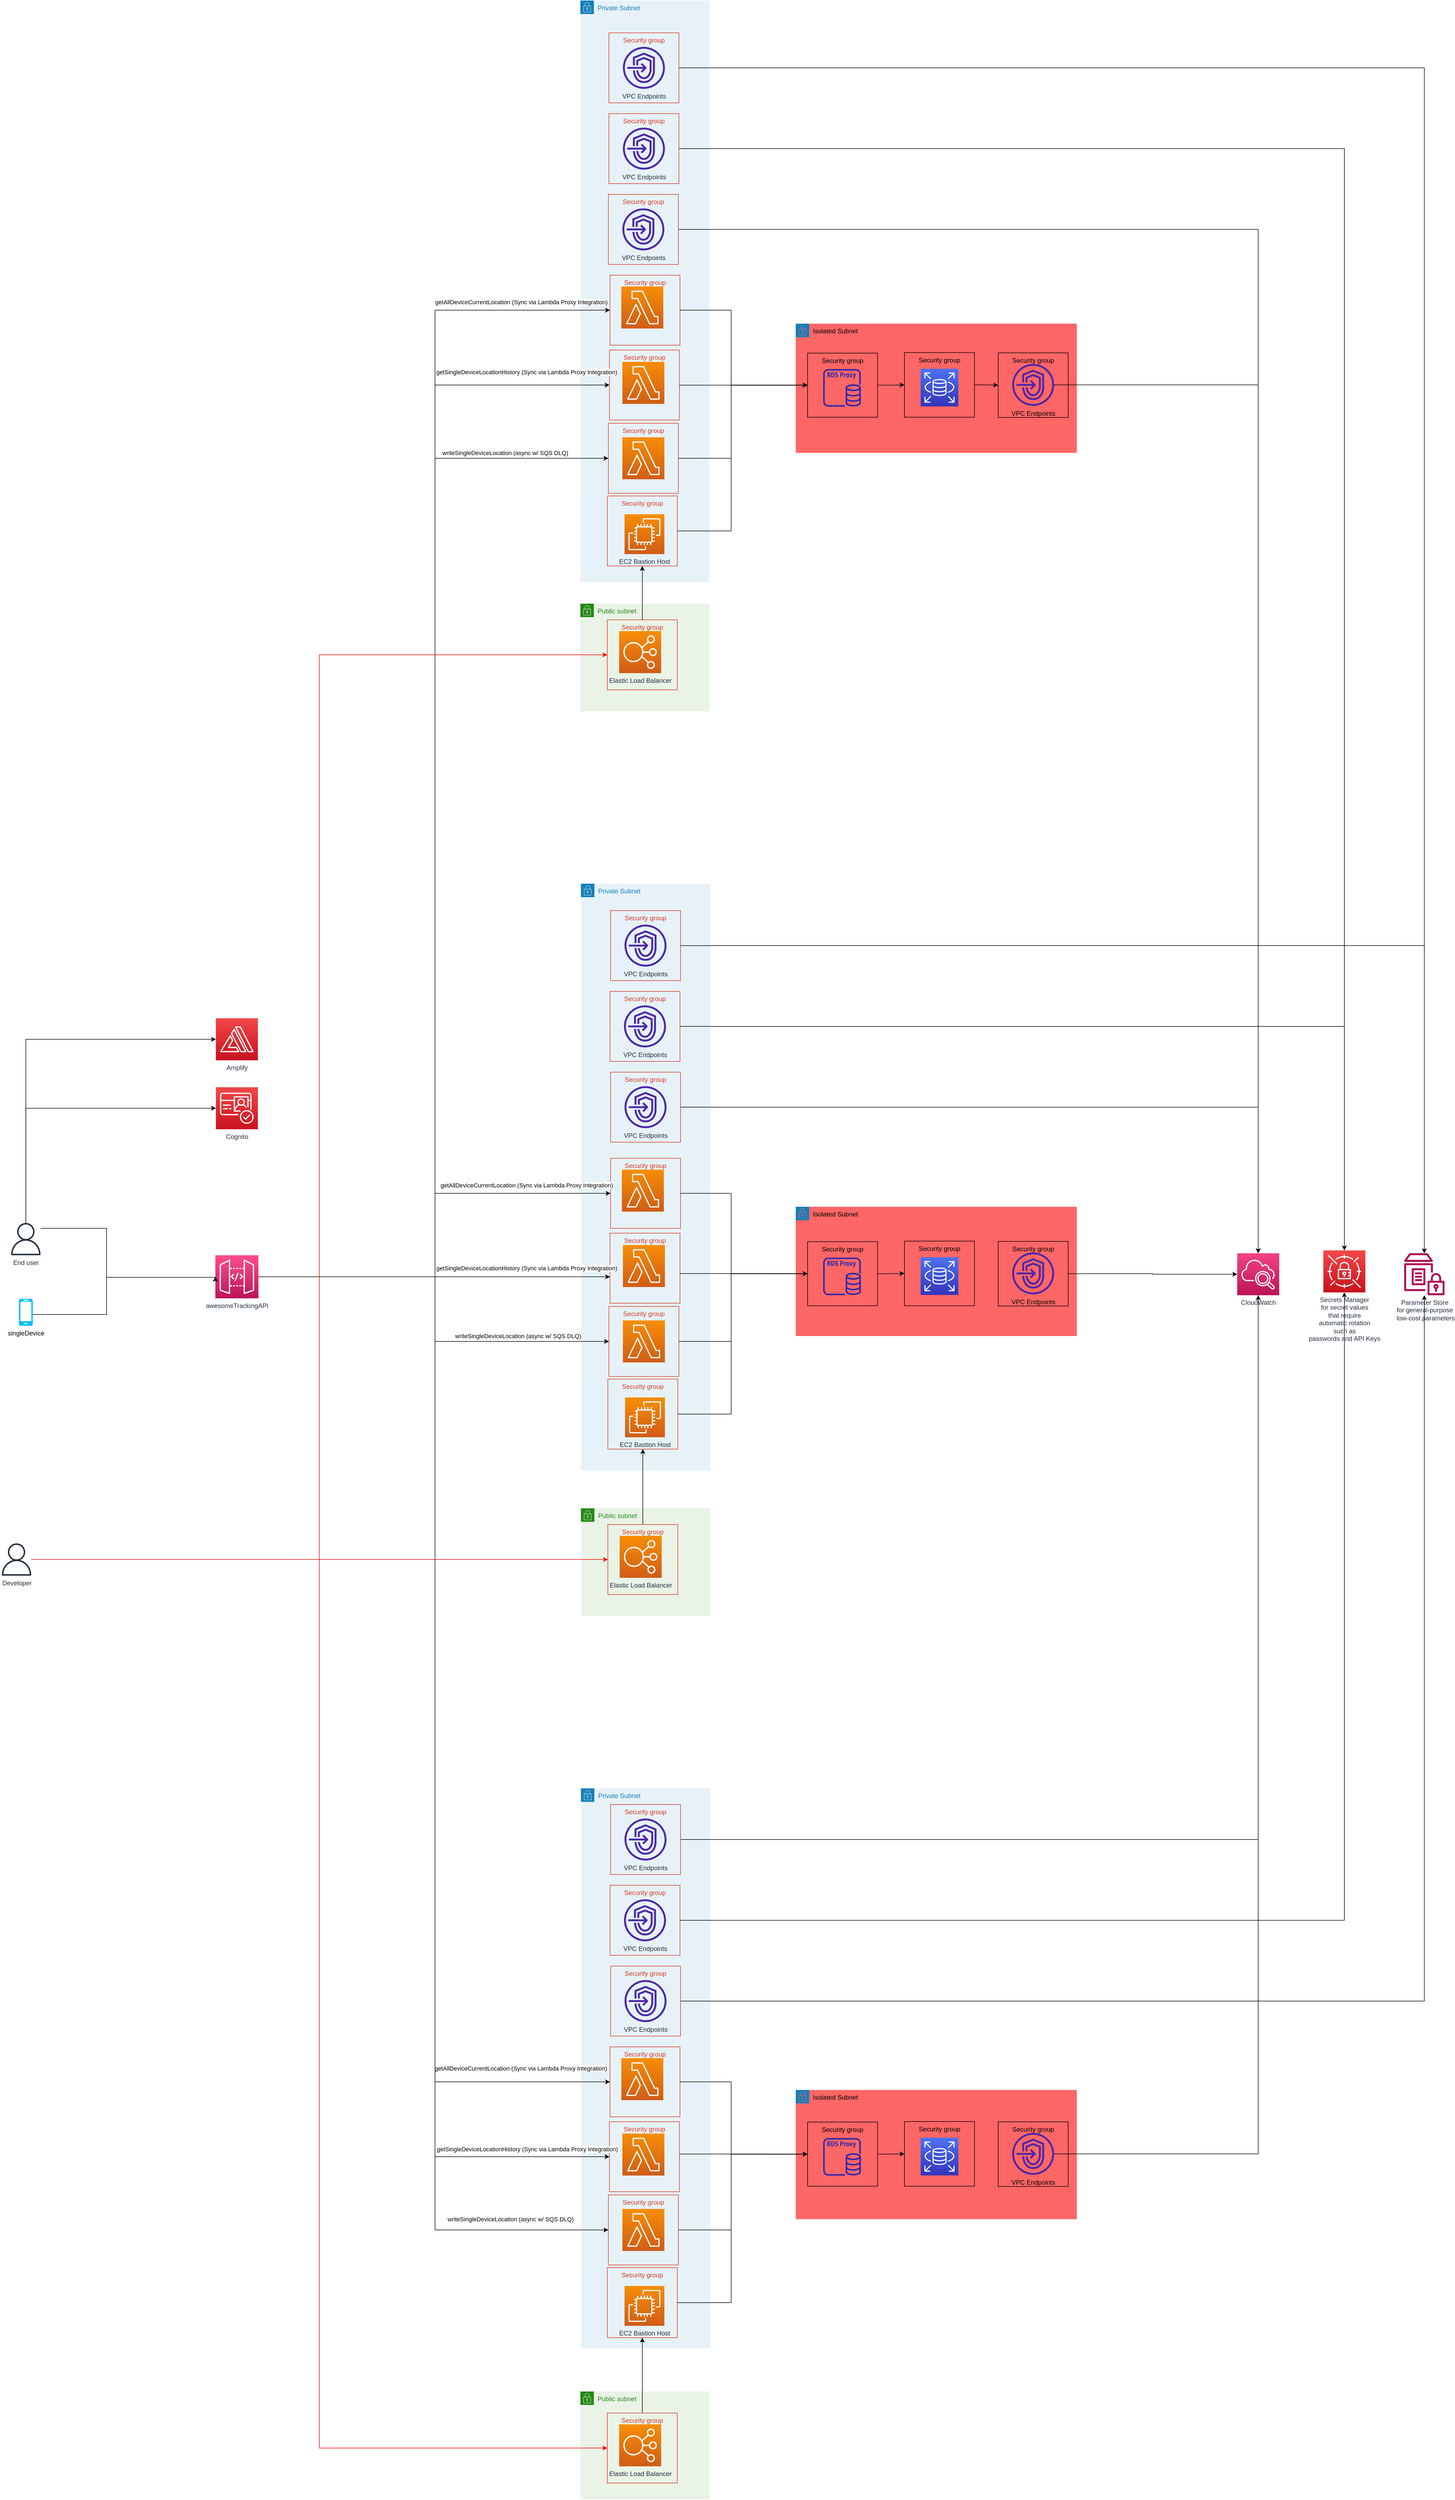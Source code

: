 <mxfile version="17.2.1" type="device" pages="4"><diagram id="Dsw8pXSRDTOxk8BBp1-z" name="Page-1"><mxGraphModel dx="3266" dy="3220" grid="1" gridSize="10" guides="1" tooltips="1" connect="1" arrows="1" fold="1" page="0" pageScale="1" pageWidth="1400" pageHeight="850" background="none" math="0" shadow="0"><root><mxCell id="0"/><mxCell id="1" parent="0"/><mxCell id="RvHw_IguvTyCKdRfRCBJ-1" value="" style="group" parent="1" vertex="1" connectable="0"><mxGeometry x="-917.25" y="-1880" width="2682.25" height="4640" as="geometry"/></mxCell><mxCell id="C_GyJbMVS287UdIMjt9g-210" value="Private Subnet" style="points=[[0,0],[0.25,0],[0.5,0],[0.75,0],[1,0],[1,0.25],[1,0.5],[1,0.75],[1,1],[0.75,1],[0.5,1],[0.25,1],[0,1],[0,0.75],[0,0.5],[0,0.25]];outlineConnect=0;gradientColor=none;html=1;whiteSpace=wrap;fontSize=12;fontStyle=0;container=0;pointerEvents=0;collapsible=0;recursiveResize=0;shape=mxgraph.aws4.group;grIcon=mxgraph.aws4.group_security_group;grStroke=0;strokeColor=#147EBA;fillColor=#E6F2F8;verticalAlign=top;align=left;spacingLeft=30;fontColor=#147EBA;dashed=0;" parent="RvHw_IguvTyCKdRfRCBJ-1" vertex="1"><mxGeometry x="1077.25" width="240" height="1080" as="geometry"/></mxCell><mxCell id="C_GyJbMVS287UdIMjt9g-211" value="Public subnet" style="points=[[0,0],[0.25,0],[0.5,0],[0.75,0],[1,0],[1,0.25],[1,0.5],[1,0.75],[1,1],[0.75,1],[0.5,1],[0.25,1],[0,1],[0,0.75],[0,0.5],[0,0.25]];outlineConnect=0;gradientColor=none;html=1;whiteSpace=wrap;fontSize=12;fontStyle=0;container=0;pointerEvents=0;collapsible=0;recursiveResize=0;shape=mxgraph.aws4.group;grIcon=mxgraph.aws4.group_security_group;grStroke=0;strokeColor=#248814;fillColor=#E9F3E6;verticalAlign=top;align=left;spacingLeft=30;fontColor=#248814;dashed=0;" parent="RvHw_IguvTyCKdRfRCBJ-1" vertex="1"><mxGeometry x="1077.25" y="1120" width="240" height="200" as="geometry"/></mxCell><mxCell id="YFImP8-wCLlWXYnpOqAG-20" value="Private Subnet" style="points=[[0,0],[0.25,0],[0.5,0],[0.75,0],[1,0],[1,0.25],[1,0.5],[1,0.75],[1,1],[0.75,1],[0.5,1],[0.25,1],[0,1],[0,0.75],[0,0.5],[0,0.25]];outlineConnect=0;gradientColor=none;html=1;whiteSpace=wrap;fontSize=12;fontStyle=0;container=0;pointerEvents=0;collapsible=0;recursiveResize=0;shape=mxgraph.aws4.group;grIcon=mxgraph.aws4.group_security_group;grStroke=0;strokeColor=#147EBA;fillColor=#E6F2F8;verticalAlign=top;align=left;spacingLeft=30;fontColor=#147EBA;dashed=0;" parent="RvHw_IguvTyCKdRfRCBJ-1" vertex="1"><mxGeometry x="1078.25" y="1640" width="240" height="1090" as="geometry"/></mxCell><mxCell id="PfADL6hCFoThuXGB4Dvh-32" value="Public subnet" style="points=[[0,0],[0.25,0],[0.5,0],[0.75,0],[1,0],[1,0.25],[1,0.5],[1,0.75],[1,1],[0.75,1],[0.5,1],[0.25,1],[0,1],[0,0.75],[0,0.5],[0,0.25]];outlineConnect=0;gradientColor=none;html=1;whiteSpace=wrap;fontSize=12;fontStyle=0;container=0;pointerEvents=0;collapsible=0;recursiveResize=0;shape=mxgraph.aws4.group;grIcon=mxgraph.aws4.group_security_group;grStroke=0;strokeColor=#248814;fillColor=#E9F3E6;verticalAlign=top;align=left;spacingLeft=30;fontColor=#248814;dashed=0;" parent="RvHw_IguvTyCKdRfRCBJ-1" vertex="1"><mxGeometry x="1078.25" y="2800" width="240" height="200" as="geometry"/></mxCell><mxCell id="C_GyJbMVS287UdIMjt9g-193" value="Private Subnet" style="points=[[0,0],[0.25,0],[0.5,0],[0.75,0],[1,0],[1,0.25],[1,0.5],[1,0.75],[1,1],[0.75,1],[0.5,1],[0.25,1],[0,1],[0,0.75],[0,0.5],[0,0.25]];outlineConnect=0;gradientColor=none;html=1;whiteSpace=wrap;fontSize=12;fontStyle=0;container=0;pointerEvents=0;collapsible=0;recursiveResize=0;shape=mxgraph.aws4.group;grIcon=mxgraph.aws4.group_security_group;grStroke=0;strokeColor=#147EBA;fillColor=#E6F2F8;verticalAlign=top;align=left;spacingLeft=30;fontColor=#147EBA;dashed=0;" parent="RvHw_IguvTyCKdRfRCBJ-1" vertex="1"><mxGeometry x="1078.25" y="3320" width="240" height="1040" as="geometry"/></mxCell><mxCell id="C_GyJbMVS287UdIMjt9g-344" value="&lt;font color=&quot;#000000&quot;&gt;Isolated Subnet&lt;/font&gt;" style="points=[[0,0],[0.25,0],[0.5,0],[0.75,0],[1,0],[1,0.25],[1,0.5],[1,0.75],[1,1],[0.75,1],[0.5,1],[0.25,1],[0,1],[0,0.75],[0,0.5],[0,0.25]];outlineConnect=0;gradientColor=none;html=1;whiteSpace=wrap;fontSize=12;fontStyle=0;container=0;pointerEvents=0;collapsible=0;recursiveResize=0;shape=mxgraph.aws4.group;grIcon=mxgraph.aws4.group_security_group;grStroke=0;strokeColor=#147EBA;fillColor=#FF6666;verticalAlign=top;align=left;spacingLeft=30;fontColor=#147EBA;dashed=0;" parent="RvHw_IguvTyCKdRfRCBJ-1" vertex="1"><mxGeometry x="1477.25" y="3880" width="522" height="240" as="geometry"/></mxCell><mxCell id="C_GyJbMVS287UdIMjt9g-212" value="&lt;font color=&quot;#000000&quot;&gt;Isolated Subnet&lt;/font&gt;" style="points=[[0,0],[0.25,0],[0.5,0],[0.75,0],[1,0],[1,0.25],[1,0.5],[1,0.75],[1,1],[0.75,1],[0.5,1],[0.25,1],[0,1],[0,0.75],[0,0.5],[0,0.25]];outlineConnect=0;gradientColor=none;html=1;whiteSpace=wrap;fontSize=12;fontStyle=0;container=0;pointerEvents=0;collapsible=0;recursiveResize=0;shape=mxgraph.aws4.group;grIcon=mxgraph.aws4.group_security_group;grStroke=0;strokeColor=#147EBA;fillColor=#FF6666;verticalAlign=top;align=left;spacingLeft=30;fontColor=#147EBA;dashed=0;" parent="RvHw_IguvTyCKdRfRCBJ-1" vertex="1"><mxGeometry x="1477.25" y="600" width="522" height="240" as="geometry"/></mxCell><mxCell id="C_GyJbMVS287UdIMjt9g-353" value="&lt;font color=&quot;#000000&quot;&gt;Isolated Subnet&lt;/font&gt;" style="points=[[0,0],[0.25,0],[0.5,0],[0.75,0],[1,0],[1,0.25],[1,0.5],[1,0.75],[1,1],[0.75,1],[0.5,1],[0.25,1],[0,1],[0,0.75],[0,0.5],[0,0.25]];outlineConnect=0;gradientColor=none;html=1;whiteSpace=wrap;fontSize=12;fontStyle=0;container=0;pointerEvents=0;collapsible=0;recursiveResize=0;shape=mxgraph.aws4.group;grIcon=mxgraph.aws4.group_security_group;grStroke=0;strokeColor=#147EBA;fillColor=#FF6666;verticalAlign=top;align=left;spacingLeft=30;fontColor=#147EBA;dashed=0;" parent="RvHw_IguvTyCKdRfRCBJ-1" vertex="1"><mxGeometry x="1477.25" y="2240" width="522" height="240" as="geometry"/></mxCell><mxCell id="YFImP8-wCLlWXYnpOqAG-57" value="" style="sketch=0;points=[[0,0,0],[0.25,0,0],[0.5,0,0],[0.75,0,0],[1,0,0],[0,1,0],[0.25,1,0],[0.5,1,0],[0.75,1,0],[1,1,0],[0,0.25,0],[0,0.5,0],[0,0.75,0],[1,0.25,0],[1,0.5,0],[1,0.75,0]];outlineConnect=0;fontColor=#232F3E;gradientColor=#F78E04;gradientDirection=north;fillColor=#D05C17;strokeColor=#ffffff;dashed=0;verticalLabelPosition=bottom;verticalAlign=top;align=center;html=1;fontSize=12;fontStyle=0;aspect=fixed;shape=mxgraph.aws4.resourceIcon;resIcon=mxgraph.aws4.lambda;" parent="RvHw_IguvTyCKdRfRCBJ-1" vertex="1"><mxGeometry x="1156.25" y="2451" width="78" height="78" as="geometry"/></mxCell><mxCell id="YFImP8-wCLlWXYnpOqAG-7" value="" style="sketch=0;points=[[0,0,0],[0.25,0,0],[0.5,0,0],[0.75,0,0],[1,0,0],[0,1,0],[0.25,1,0],[0.5,1,0],[0.75,1,0],[1,1,0],[0,0.25,0],[0,0.5,0],[0,0.75,0],[1,0.25,0],[1,0.5,0],[1,0.75,0]];outlineConnect=0;fontColor=#232F3E;gradientColor=#F78E04;gradientDirection=north;fillColor=#D05C17;strokeColor=#ffffff;dashed=0;verticalLabelPosition=bottom;verticalAlign=top;align=center;html=1;fontSize=12;fontStyle=0;aspect=fixed;shape=mxgraph.aws4.resourceIcon;resIcon=mxgraph.aws4.lambda;" parent="RvHw_IguvTyCKdRfRCBJ-1" vertex="1"><mxGeometry x="1154.25" y="2171" width="78" height="78" as="geometry"/></mxCell><mxCell id="YFImP8-wCLlWXYnpOqAG-37" value="Security group" style="fillColor=none;strokeColor=#DD3522;verticalAlign=top;fontStyle=0;fontColor=#DD3522;" parent="RvHw_IguvTyCKdRfRCBJ-1" vertex="1"><mxGeometry x="1132.25" y="2289" width="130" height="130" as="geometry"/></mxCell><mxCell id="YFImP8-wCLlWXYnpOqAG-56" value="" style="sketch=0;points=[[0,0,0],[0.25,0,0],[0.5,0,0],[0.75,0,0],[1,0,0],[0,1,0],[0.25,1,0],[0.5,1,0],[0.75,1,0],[1,1,0],[0,0.25,0],[0,0.5,0],[0,0.75,0],[1,0.25,0],[1,0.5,0],[1,0.75,0]];outlineConnect=0;fontColor=#232F3E;gradientColor=#F78E04;gradientDirection=north;fillColor=#D05C17;strokeColor=#ffffff;dashed=0;verticalLabelPosition=bottom;verticalAlign=top;align=center;html=1;fontSize=12;fontStyle=0;aspect=fixed;shape=mxgraph.aws4.resourceIcon;resIcon=mxgraph.aws4.lambda;" parent="RvHw_IguvTyCKdRfRCBJ-1" vertex="1"><mxGeometry x="1156.25" y="2311" width="78" height="78" as="geometry"/></mxCell><mxCell id="PfADL6hCFoThuXGB4Dvh-3" value="Security group" style="fillColor=none;strokeColor=#DD3522;verticalAlign=top;fontStyle=0;fontColor=#DD3522;" parent="RvHw_IguvTyCKdRfRCBJ-1" vertex="1"><mxGeometry x="1133.25" y="2150" width="130" height="130" as="geometry"/></mxCell><mxCell id="PfADL6hCFoThuXGB4Dvh-4" value="Security group" style="fillColor=none;strokeColor=#DD3522;verticalAlign=top;fontStyle=0;fontColor=#DD3522;" parent="RvHw_IguvTyCKdRfRCBJ-1" vertex="1"><mxGeometry x="1130.25" y="2425" width="130" height="130" as="geometry"/></mxCell><mxCell id="C_GyJbMVS287UdIMjt9g-1" value="EC2 Bastion Host" style="sketch=0;points=[[0,0,0],[0.25,0,0],[0.5,0,0],[0.75,0,0],[1,0,0],[0,1,0],[0.25,1,0],[0.5,1,0],[0.75,1,0],[1,1,0],[0,0.25,0],[0,0.5,0],[0,0.75,0],[1,0.25,0],[1,0.5,0],[1,0.75,0]];outlineConnect=0;fontColor=#232F3E;gradientColor=#F78E04;gradientDirection=north;fillColor=#D05C17;strokeColor=#ffffff;dashed=0;verticalLabelPosition=bottom;verticalAlign=top;align=center;html=1;fontSize=12;fontStyle=0;aspect=fixed;shape=mxgraph.aws4.resourceIcon;resIcon=mxgraph.aws4.ec2;" parent="RvHw_IguvTyCKdRfRCBJ-1" vertex="1"><mxGeometry x="1160.25" y="2594" width="74" height="74" as="geometry"/></mxCell><mxCell id="C_GyJbMVS287UdIMjt9g-14" value="Security group" style="fillColor=none;strokeColor=#DD3522;verticalAlign=top;fontStyle=0;fontColor=#DD3522;" parent="RvHw_IguvTyCKdRfRCBJ-1" vertex="1"><mxGeometry x="1128.25" y="2560" width="130" height="130" as="geometry"/></mxCell><mxCell id="PfADL6hCFoThuXGB4Dvh-55" value="Elastic Load Balancer" style="sketch=0;points=[[0,0,0],[0.25,0,0],[0.5,0,0],[0.75,0,0],[1,0,0],[0,1,0],[0.25,1,0],[0.5,1,0],[0.75,1,0],[1,1,0],[0,0.25,0],[0,0.5,0],[0,0.75,0],[1,0.25,0],[1,0.5,0],[1,0.75,0]];outlineConnect=0;fontColor=#232F3E;gradientColor=#F78E04;gradientDirection=north;fillColor=#D05C17;strokeColor=#ffffff;dashed=0;verticalLabelPosition=bottom;verticalAlign=top;align=center;html=1;fontSize=12;fontStyle=0;aspect=fixed;shape=mxgraph.aws4.resourceIcon;resIcon=mxgraph.aws4.elastic_load_balancing;container=0;" parent="RvHw_IguvTyCKdRfRCBJ-1" vertex="1"><mxGeometry x="1150.25" y="2851" width="78" height="78" as="geometry"/></mxCell><mxCell id="C_GyJbMVS287UdIMjt9g-257" style="edgeStyle=orthogonalEdgeStyle;rounded=0;orthogonalLoop=1;jettySize=auto;html=1;entryX=0.5;entryY=1;entryDx=0;entryDy=0;" parent="RvHw_IguvTyCKdRfRCBJ-1" source="C_GyJbMVS287UdIMjt9g-140" target="C_GyJbMVS287UdIMjt9g-14" edge="1"><mxGeometry relative="1" as="geometry"/></mxCell><mxCell id="C_GyJbMVS287UdIMjt9g-140" value="Security group" style="fillColor=none;strokeColor=#DD3522;verticalAlign=top;fontStyle=0;fontColor=#DD3522;container=0;" parent="RvHw_IguvTyCKdRfRCBJ-1" vertex="1"><mxGeometry x="1128.25" y="2830" width="130" height="130" as="geometry"/></mxCell><mxCell id="C_GyJbMVS287UdIMjt9g-194" value="Public subnet" style="points=[[0,0],[0.25,0],[0.5,0],[0.75,0],[1,0],[1,0.25],[1,0.5],[1,0.75],[1,1],[0.75,1],[0.5,1],[0.25,1],[0,1],[0,0.75],[0,0.5],[0,0.25]];outlineConnect=0;gradientColor=none;html=1;whiteSpace=wrap;fontSize=12;fontStyle=0;container=0;pointerEvents=0;collapsible=0;recursiveResize=0;shape=mxgraph.aws4.group;grIcon=mxgraph.aws4.group_security_group;grStroke=0;strokeColor=#248814;fillColor=#E9F3E6;verticalAlign=top;align=left;spacingLeft=30;fontColor=#248814;dashed=0;" parent="RvHw_IguvTyCKdRfRCBJ-1" vertex="1"><mxGeometry x="1077.25" y="4440" width="240" height="200" as="geometry"/></mxCell><mxCell id="C_GyJbMVS287UdIMjt9g-196" value="" style="sketch=0;points=[[0,0,0],[0.25,0,0],[0.5,0,0],[0.75,0,0],[1,0,0],[0,1,0],[0.25,1,0],[0.5,1,0],[0.75,1,0],[1,1,0],[0,0.25,0],[0,0.5,0],[0,0.75,0],[1,0.25,0],[1,0.5,0],[1,0.75,0]];outlineConnect=0;fontColor=#232F3E;gradientColor=#F78E04;gradientDirection=north;fillColor=#D05C17;strokeColor=#ffffff;dashed=0;verticalLabelPosition=bottom;verticalAlign=top;align=center;html=1;fontSize=12;fontStyle=0;aspect=fixed;shape=mxgraph.aws4.resourceIcon;resIcon=mxgraph.aws4.lambda;" parent="RvHw_IguvTyCKdRfRCBJ-1" vertex="1"><mxGeometry x="1155.25" y="4101" width="78" height="78" as="geometry"/></mxCell><mxCell id="C_GyJbMVS287UdIMjt9g-197" value="" style="sketch=0;points=[[0,0,0],[0.25,0,0],[0.5,0,0],[0.75,0,0],[1,0,0],[0,1,0],[0.25,1,0],[0.5,1,0],[0.75,1,0],[1,1,0],[0,0.25,0],[0,0.5,0],[0,0.75,0],[1,0.25,0],[1,0.5,0],[1,0.75,0]];outlineConnect=0;fontColor=#232F3E;gradientColor=#F78E04;gradientDirection=north;fillColor=#D05C17;strokeColor=#ffffff;dashed=0;verticalLabelPosition=bottom;verticalAlign=top;align=center;html=1;fontSize=12;fontStyle=0;aspect=fixed;shape=mxgraph.aws4.resourceIcon;resIcon=mxgraph.aws4.lambda;" parent="RvHw_IguvTyCKdRfRCBJ-1" vertex="1"><mxGeometry x="1153.25" y="3821" width="78" height="78" as="geometry"/></mxCell><mxCell id="C_GyJbMVS287UdIMjt9g-198" value="Security group" style="fillColor=none;strokeColor=#DD3522;verticalAlign=top;fontStyle=0;fontColor=#DD3522;" parent="RvHw_IguvTyCKdRfRCBJ-1" vertex="1"><mxGeometry x="1131.25" y="3939" width="130" height="130" as="geometry"/></mxCell><mxCell id="C_GyJbMVS287UdIMjt9g-199" value="" style="sketch=0;points=[[0,0,0],[0.25,0,0],[0.5,0,0],[0.75,0,0],[1,0,0],[0,1,0],[0.25,1,0],[0.5,1,0],[0.75,1,0],[1,1,0],[0,0.25,0],[0,0.5,0],[0,0.75,0],[1,0.25,0],[1,0.5,0],[1,0.75,0]];outlineConnect=0;fontColor=#232F3E;gradientColor=#F78E04;gradientDirection=north;fillColor=#D05C17;strokeColor=#ffffff;dashed=0;verticalLabelPosition=bottom;verticalAlign=top;align=center;html=1;fontSize=12;fontStyle=0;aspect=fixed;shape=mxgraph.aws4.resourceIcon;resIcon=mxgraph.aws4.lambda;" parent="RvHw_IguvTyCKdRfRCBJ-1" vertex="1"><mxGeometry x="1155.25" y="3961" width="78" height="78" as="geometry"/></mxCell><mxCell id="C_GyJbMVS287UdIMjt9g-200" value="Security group" style="fillColor=none;strokeColor=#DD3522;verticalAlign=top;fontStyle=0;fontColor=#DD3522;" parent="RvHw_IguvTyCKdRfRCBJ-1" vertex="1"><mxGeometry x="1132.25" y="3800" width="130" height="130" as="geometry"/></mxCell><mxCell id="C_GyJbMVS287UdIMjt9g-201" value="Security group" style="fillColor=none;strokeColor=#DD3522;verticalAlign=top;fontStyle=0;fontColor=#DD3522;" parent="RvHw_IguvTyCKdRfRCBJ-1" vertex="1"><mxGeometry x="1129.25" y="4075" width="130" height="130" as="geometry"/></mxCell><mxCell id="C_GyJbMVS287UdIMjt9g-202" value="EC2 Bastion Host" style="sketch=0;points=[[0,0,0],[0.25,0,0],[0.5,0,0],[0.75,0,0],[1,0,0],[0,1,0],[0.25,1,0],[0.5,1,0],[0.75,1,0],[1,1,0],[0,0.25,0],[0,0.5,0],[0,0.75,0],[1,0.25,0],[1,0.5,0],[1,0.75,0]];outlineConnect=0;fontColor=#232F3E;gradientColor=#F78E04;gradientDirection=north;fillColor=#D05C17;strokeColor=#ffffff;dashed=0;verticalLabelPosition=bottom;verticalAlign=top;align=center;html=1;fontSize=12;fontStyle=0;aspect=fixed;shape=mxgraph.aws4.resourceIcon;resIcon=mxgraph.aws4.ec2;" parent="RvHw_IguvTyCKdRfRCBJ-1" vertex="1"><mxGeometry x="1159.25" y="4244" width="74" height="74" as="geometry"/></mxCell><mxCell id="C_GyJbMVS287UdIMjt9g-203" value="Security group" style="fillColor=none;strokeColor=#DD3522;verticalAlign=top;fontStyle=0;fontColor=#DD3522;" parent="RvHw_IguvTyCKdRfRCBJ-1" vertex="1"><mxGeometry x="1127.25" y="4210" width="130" height="130" as="geometry"/></mxCell><mxCell id="C_GyJbMVS287UdIMjt9g-207" value="Elastic Load Balancer" style="sketch=0;points=[[0,0,0],[0.25,0,0],[0.5,0,0],[0.75,0,0],[1,0,0],[0,1,0],[0.25,1,0],[0.5,1,0],[0.75,1,0],[1,1,0],[0,0.25,0],[0,0.5,0],[0,0.75,0],[1,0.25,0],[1,0.5,0],[1,0.75,0]];outlineConnect=0;fontColor=#232F3E;gradientColor=#F78E04;gradientDirection=north;fillColor=#D05C17;strokeColor=#ffffff;dashed=0;verticalLabelPosition=bottom;verticalAlign=top;align=center;html=1;fontSize=12;fontStyle=0;aspect=fixed;shape=mxgraph.aws4.resourceIcon;resIcon=mxgraph.aws4.elastic_load_balancing;container=0;" parent="RvHw_IguvTyCKdRfRCBJ-1" vertex="1"><mxGeometry x="1149.25" y="4501" width="78" height="78" as="geometry"/></mxCell><mxCell id="C_GyJbMVS287UdIMjt9g-258" style="edgeStyle=orthogonalEdgeStyle;rounded=0;orthogonalLoop=1;jettySize=auto;html=1;entryX=0.5;entryY=1;entryDx=0;entryDy=0;" parent="RvHw_IguvTyCKdRfRCBJ-1" source="C_GyJbMVS287UdIMjt9g-209" target="C_GyJbMVS287UdIMjt9g-203" edge="1"><mxGeometry relative="1" as="geometry"/></mxCell><mxCell id="C_GyJbMVS287UdIMjt9g-209" value="Security group" style="fillColor=none;strokeColor=#DD3522;verticalAlign=top;fontStyle=0;fontColor=#DD3522;container=0;" parent="RvHw_IguvTyCKdRfRCBJ-1" vertex="1"><mxGeometry x="1127.25" y="4480" width="130" height="130" as="geometry"/></mxCell><mxCell id="C_GyJbMVS287UdIMjt9g-213" value="" style="sketch=0;points=[[0,0,0],[0.25,0,0],[0.5,0,0],[0.75,0,0],[1,0,0],[0,1,0],[0.25,1,0],[0.5,1,0],[0.75,1,0],[1,1,0],[0,0.25,0],[0,0.5,0],[0,0.75,0],[1,0.25,0],[1,0.5,0],[1,0.75,0]];outlineConnect=0;fontColor=#232F3E;gradientColor=#F78E04;gradientDirection=north;fillColor=#D05C17;strokeColor=#ffffff;dashed=0;verticalLabelPosition=bottom;verticalAlign=top;align=center;html=1;fontSize=12;fontStyle=0;aspect=fixed;shape=mxgraph.aws4.resourceIcon;resIcon=mxgraph.aws4.lambda;" parent="RvHw_IguvTyCKdRfRCBJ-1" vertex="1"><mxGeometry x="1155.25" y="811" width="78" height="78" as="geometry"/></mxCell><mxCell id="C_GyJbMVS287UdIMjt9g-214" value="" style="sketch=0;points=[[0,0,0],[0.25,0,0],[0.5,0,0],[0.75,0,0],[1,0,0],[0,1,0],[0.25,1,0],[0.5,1,0],[0.75,1,0],[1,1,0],[0,0.25,0],[0,0.5,0],[0,0.75,0],[1,0.25,0],[1,0.5,0],[1,0.75,0]];outlineConnect=0;fontColor=#232F3E;gradientColor=#F78E04;gradientDirection=north;fillColor=#D05C17;strokeColor=#ffffff;dashed=0;verticalLabelPosition=bottom;verticalAlign=top;align=center;html=1;fontSize=12;fontStyle=0;aspect=fixed;shape=mxgraph.aws4.resourceIcon;resIcon=mxgraph.aws4.lambda;" parent="RvHw_IguvTyCKdRfRCBJ-1" vertex="1"><mxGeometry x="1153.25" y="531" width="78" height="78" as="geometry"/></mxCell><mxCell id="C_GyJbMVS287UdIMjt9g-215" value="Security group" style="fillColor=none;strokeColor=#DD3522;verticalAlign=top;fontStyle=0;fontColor=#DD3522;" parent="RvHw_IguvTyCKdRfRCBJ-1" vertex="1"><mxGeometry x="1131.25" y="649" width="130" height="130" as="geometry"/></mxCell><mxCell id="C_GyJbMVS287UdIMjt9g-216" value="" style="sketch=0;points=[[0,0,0],[0.25,0,0],[0.5,0,0],[0.75,0,0],[1,0,0],[0,1,0],[0.25,1,0],[0.5,1,0],[0.75,1,0],[1,1,0],[0,0.25,0],[0,0.5,0],[0,0.75,0],[1,0.25,0],[1,0.5,0],[1,0.75,0]];outlineConnect=0;fontColor=#232F3E;gradientColor=#F78E04;gradientDirection=north;fillColor=#D05C17;strokeColor=#ffffff;dashed=0;verticalLabelPosition=bottom;verticalAlign=top;align=center;html=1;fontSize=12;fontStyle=0;aspect=fixed;shape=mxgraph.aws4.resourceIcon;resIcon=mxgraph.aws4.lambda;" parent="RvHw_IguvTyCKdRfRCBJ-1" vertex="1"><mxGeometry x="1155.25" y="671" width="78" height="78" as="geometry"/></mxCell><mxCell id="C_GyJbMVS287UdIMjt9g-217" value="Security group" style="fillColor=none;strokeColor=#DD3522;verticalAlign=top;fontStyle=0;fontColor=#DD3522;" parent="RvHw_IguvTyCKdRfRCBJ-1" vertex="1"><mxGeometry x="1132.25" y="510" width="130" height="130" as="geometry"/></mxCell><mxCell id="C_GyJbMVS287UdIMjt9g-218" value="Security group" style="fillColor=none;strokeColor=#DD3522;verticalAlign=top;fontStyle=0;fontColor=#DD3522;" parent="RvHw_IguvTyCKdRfRCBJ-1" vertex="1"><mxGeometry x="1129.25" y="785" width="130" height="130" as="geometry"/></mxCell><mxCell id="C_GyJbMVS287UdIMjt9g-219" value="EC2 Bastion Host" style="sketch=0;points=[[0,0,0],[0.25,0,0],[0.5,0,0],[0.75,0,0],[1,0,0],[0,1,0],[0.25,1,0],[0.5,1,0],[0.75,1,0],[1,1,0],[0,0.25,0],[0,0.5,0],[0,0.75,0],[1,0.25,0],[1,0.5,0],[1,0.75,0]];outlineConnect=0;fontColor=#232F3E;gradientColor=#F78E04;gradientDirection=north;fillColor=#D05C17;strokeColor=#ffffff;dashed=0;verticalLabelPosition=bottom;verticalAlign=top;align=center;html=1;fontSize=12;fontStyle=0;aspect=fixed;shape=mxgraph.aws4.resourceIcon;resIcon=mxgraph.aws4.ec2;" parent="RvHw_IguvTyCKdRfRCBJ-1" vertex="1"><mxGeometry x="1159.25" y="954" width="74" height="74" as="geometry"/></mxCell><mxCell id="C_GyJbMVS287UdIMjt9g-220" value="Security group" style="fillColor=none;strokeColor=#DD3522;verticalAlign=top;fontStyle=0;fontColor=#DD3522;" parent="RvHw_IguvTyCKdRfRCBJ-1" vertex="1"><mxGeometry x="1127.25" y="920" width="130" height="130" as="geometry"/></mxCell><mxCell id="C_GyJbMVS287UdIMjt9g-224" value="Elastic Load Balancer" style="sketch=0;points=[[0,0,0],[0.25,0,0],[0.5,0,0],[0.75,0,0],[1,0,0],[0,1,0],[0.25,1,0],[0.5,1,0],[0.75,1,0],[1,1,0],[0,0.25,0],[0,0.5,0],[0,0.75,0],[1,0.25,0],[1,0.5,0],[1,0.75,0]];outlineConnect=0;fontColor=#232F3E;gradientColor=#F78E04;gradientDirection=north;fillColor=#D05C17;strokeColor=#ffffff;dashed=0;verticalLabelPosition=bottom;verticalAlign=top;align=center;html=1;fontSize=12;fontStyle=0;aspect=fixed;shape=mxgraph.aws4.resourceIcon;resIcon=mxgraph.aws4.elastic_load_balancing;container=0;" parent="RvHw_IguvTyCKdRfRCBJ-1" vertex="1"><mxGeometry x="1149.25" y="1171" width="78" height="78" as="geometry"/></mxCell><mxCell id="C_GyJbMVS287UdIMjt9g-256" style="edgeStyle=orthogonalEdgeStyle;rounded=0;orthogonalLoop=1;jettySize=auto;html=1;entryX=0.5;entryY=1;entryDx=0;entryDy=0;" parent="RvHw_IguvTyCKdRfRCBJ-1" source="C_GyJbMVS287UdIMjt9g-226" target="C_GyJbMVS287UdIMjt9g-220" edge="1"><mxGeometry relative="1" as="geometry"/></mxCell><mxCell id="C_GyJbMVS287UdIMjt9g-226" value="Security group" style="fillColor=none;strokeColor=#DD3522;verticalAlign=top;fontStyle=0;fontColor=#DD3522;container=0;" parent="RvHw_IguvTyCKdRfRCBJ-1" vertex="1"><mxGeometry x="1127.25" y="1150" width="130" height="130" as="geometry"/></mxCell><mxCell id="C_GyJbMVS287UdIMjt9g-245" value="VPC Endpoints" style="sketch=0;outlineConnect=0;fontColor=#232F3E;gradientColor=none;fillColor=#4D27AA;strokeColor=none;dashed=0;verticalLabelPosition=bottom;verticalAlign=top;align=center;html=1;fontSize=12;fontStyle=0;aspect=fixed;pointerEvents=1;shape=mxgraph.aws4.endpoints;" parent="RvHw_IguvTyCKdRfRCBJ-1" vertex="1"><mxGeometry x="1155.25" y="386" width="78" height="78" as="geometry"/></mxCell><mxCell id="C_GyJbMVS287UdIMjt9g-252" style="edgeStyle=orthogonalEdgeStyle;rounded=0;orthogonalLoop=1;jettySize=auto;html=1;entryX=0;entryY=0.5;entryDx=0;entryDy=0;" parent="RvHw_IguvTyCKdRfRCBJ-1" source="YFImP8-wCLlWXYnpOqAG-1" target="C_GyJbMVS287UdIMjt9g-217" edge="1"><mxGeometry relative="1" as="geometry"><Array as="points"><mxPoint x="807.25" y="2370"/><mxPoint x="807.25" y="575"/></Array></mxGeometry></mxCell><mxCell id="C_GyJbMVS287UdIMjt9g-253" style="edgeStyle=orthogonalEdgeStyle;rounded=0;orthogonalLoop=1;jettySize=auto;html=1;entryX=0;entryY=0.5;entryDx=0;entryDy=0;" parent="RvHw_IguvTyCKdRfRCBJ-1" source="YFImP8-wCLlWXYnpOqAG-1" target="C_GyJbMVS287UdIMjt9g-215" edge="1"><mxGeometry relative="1" as="geometry"><Array as="points"><mxPoint x="807.25" y="2370"/><mxPoint x="807.25" y="714"/></Array></mxGeometry></mxCell><mxCell id="C_GyJbMVS287UdIMjt9g-254" style="edgeStyle=orthogonalEdgeStyle;rounded=0;orthogonalLoop=1;jettySize=auto;html=1;entryX=0;entryY=0.5;entryDx=0;entryDy=0;exitX=1;exitY=0.5;exitDx=0;exitDy=0;exitPerimeter=0;" parent="RvHw_IguvTyCKdRfRCBJ-1" source="YFImP8-wCLlWXYnpOqAG-1" target="C_GyJbMVS287UdIMjt9g-218" edge="1"><mxGeometry relative="1" as="geometry"><Array as="points"><mxPoint x="807.25" y="2370"/><mxPoint x="807.25" y="850"/></Array></mxGeometry></mxCell><mxCell id="C_GyJbMVS287UdIMjt9g-260" style="edgeStyle=orthogonalEdgeStyle;rounded=0;orthogonalLoop=1;jettySize=auto;html=1;exitX=1;exitY=0.5;exitDx=0;exitDy=0;exitPerimeter=0;entryX=0;entryY=0.5;entryDx=0;entryDy=0;" parent="RvHw_IguvTyCKdRfRCBJ-1" source="YFImP8-wCLlWXYnpOqAG-1" target="PfADL6hCFoThuXGB4Dvh-3" edge="1"><mxGeometry relative="1" as="geometry"><Array as="points"><mxPoint x="807.25" y="2370"/><mxPoint x="807.25" y="2215"/></Array></mxGeometry></mxCell><mxCell id="C_GyJbMVS287UdIMjt9g-391" value="getAllDeviceCurrentLocation (Sync via Lambda Proxy Integration)" style="edgeLabel;html=1;align=center;verticalAlign=middle;resizable=0;points=[];fontColor=#000000;" parent="C_GyJbMVS287UdIMjt9g-260" vertex="1" connectable="0"><mxGeometry x="0.617" y="-3" relative="1" as="geometry"><mxPoint x="-12" y="1622" as="offset"/></mxGeometry></mxCell><mxCell id="C_GyJbMVS287UdIMjt9g-261" style="edgeStyle=orthogonalEdgeStyle;rounded=0;orthogonalLoop=1;jettySize=auto;html=1;" parent="RvHw_IguvTyCKdRfRCBJ-1" source="YFImP8-wCLlWXYnpOqAG-1" edge="1"><mxGeometry relative="1" as="geometry"><mxPoint x="1132.25" y="2370" as="targetPoint"/><Array as="points"><mxPoint x="477.25" y="2370"/><mxPoint x="477.25" y="2370"/></Array></mxGeometry></mxCell><mxCell id="C_GyJbMVS287UdIMjt9g-390" value="getSingleDeviceLocationHistory (Sync via Lambda Proxy Integration)" style="edgeLabel;html=1;align=center;verticalAlign=middle;resizable=0;points=[];fontColor=#000000;" parent="C_GyJbMVS287UdIMjt9g-261" vertex="1" connectable="0"><mxGeometry x="0.41" y="2" relative="1" as="geometry"><mxPoint x="38" y="1622" as="offset"/></mxGeometry></mxCell><mxCell id="C_GyJbMVS287UdIMjt9g-262" style="edgeStyle=orthogonalEdgeStyle;rounded=0;orthogonalLoop=1;jettySize=auto;html=1;entryX=0;entryY=0.5;entryDx=0;entryDy=0;" parent="RvHw_IguvTyCKdRfRCBJ-1" source="YFImP8-wCLlWXYnpOqAG-1" target="PfADL6hCFoThuXGB4Dvh-4" edge="1"><mxGeometry relative="1" as="geometry"><Array as="points"><mxPoint x="807.25" y="2370"/><mxPoint x="807.25" y="2490"/></Array></mxGeometry></mxCell><mxCell id="C_GyJbMVS287UdIMjt9g-389" value="writeSingleDeviceLocation (async w/ SQS DLQ)" style="edgeLabel;html=1;align=center;verticalAlign=middle;resizable=0;points=[];fontColor=#000000;" parent="C_GyJbMVS287UdIMjt9g-262" vertex="1" connectable="0"><mxGeometry x="0.536" relative="1" as="geometry"><mxPoint x="-14" y="-1650" as="offset"/></mxGeometry></mxCell><mxCell id="YFImP8-wCLlWXYnpOqAG-2" value="singleDevice" style="verticalLabelPosition=bottom;html=1;verticalAlign=top;align=center;strokeColor=none;fillColor=#00BEF2;shape=mxgraph.azure.mobile;pointerEvents=1;" parent="RvHw_IguvTyCKdRfRCBJ-1" vertex="1"><mxGeometry x="34.5" y="2411" width="25.5" height="50" as="geometry"/></mxCell><mxCell id="YFImP8-wCLlWXYnpOqAG-4" value="End user" style="sketch=0;outlineConnect=0;fontColor=#232F3E;gradientColor=none;fillColor=#232F3D;strokeColor=none;dashed=0;verticalLabelPosition=bottom;verticalAlign=top;align=center;html=1;fontSize=12;fontStyle=0;aspect=fixed;pointerEvents=1;shape=mxgraph.aws4.user;" parent="RvHw_IguvTyCKdRfRCBJ-1" vertex="1"><mxGeometry x="17.25" y="2270" width="60" height="60" as="geometry"/></mxCell><mxCell id="YFImP8-wCLlWXYnpOqAG-5" value="Cognito" style="sketch=0;points=[[0,0,0],[0.25,0,0],[0.5,0,0],[0.75,0,0],[1,0,0],[0,1,0],[0.25,1,0],[0.5,1,0],[0.75,1,0],[1,1,0],[0,0.25,0],[0,0.5,0],[0,0.75,0],[1,0.25,0],[1,0.5,0],[1,0.75,0]];outlineConnect=0;fontColor=#232F3E;gradientColor=#F54749;gradientDirection=north;fillColor=#C7131F;strokeColor=#ffffff;dashed=0;verticalLabelPosition=bottom;verticalAlign=top;align=center;html=1;fontSize=12;fontStyle=0;aspect=fixed;shape=mxgraph.aws4.resourceIcon;resIcon=mxgraph.aws4.cognito;" parent="RvHw_IguvTyCKdRfRCBJ-1" vertex="1"><mxGeometry x="400.25" y="2018" width="78" height="78" as="geometry"/></mxCell><mxCell id="C_GyJbMVS287UdIMjt9g-273" style="edgeStyle=orthogonalEdgeStyle;rounded=0;orthogonalLoop=1;jettySize=auto;html=1;entryX=0;entryY=0.5;entryDx=0;entryDy=0;entryPerimeter=0;strokeColor=#000000;fillColor=#00FF00;" parent="RvHw_IguvTyCKdRfRCBJ-1" source="YFImP8-wCLlWXYnpOqAG-4" target="YFImP8-wCLlWXYnpOqAG-5" edge="1"><mxGeometry relative="1" as="geometry"><Array as="points"><mxPoint x="47.25" y="2057"/></Array></mxGeometry></mxCell><mxCell id="C_GyJbMVS287UdIMjt9g-264" style="edgeStyle=orthogonalEdgeStyle;rounded=0;orthogonalLoop=1;jettySize=auto;html=1;entryX=0;entryY=0.5;entryDx=0;entryDy=0;" parent="RvHw_IguvTyCKdRfRCBJ-1" source="YFImP8-wCLlWXYnpOqAG-1" target="C_GyJbMVS287UdIMjt9g-200" edge="1"><mxGeometry relative="1" as="geometry"><Array as="points"><mxPoint x="807.25" y="2370"/><mxPoint x="807.25" y="3865"/></Array></mxGeometry></mxCell><mxCell id="C_GyJbMVS287UdIMjt9g-265" style="edgeStyle=orthogonalEdgeStyle;rounded=0;orthogonalLoop=1;jettySize=auto;html=1;entryX=0;entryY=0.5;entryDx=0;entryDy=0;" parent="RvHw_IguvTyCKdRfRCBJ-1" source="YFImP8-wCLlWXYnpOqAG-1" target="C_GyJbMVS287UdIMjt9g-198" edge="1"><mxGeometry relative="1" as="geometry"><Array as="points"><mxPoint x="807.25" y="2370"/><mxPoint x="807.25" y="4004"/></Array></mxGeometry></mxCell><mxCell id="C_GyJbMVS287UdIMjt9g-267" style="edgeStyle=orthogonalEdgeStyle;rounded=0;orthogonalLoop=1;jettySize=auto;html=1;entryX=0;entryY=0.5;entryDx=0;entryDy=0;exitX=1;exitY=0.5;exitDx=0;exitDy=0;exitPerimeter=0;" parent="RvHw_IguvTyCKdRfRCBJ-1" source="YFImP8-wCLlWXYnpOqAG-1" target="C_GyJbMVS287UdIMjt9g-201" edge="1"><mxGeometry relative="1" as="geometry"><Array as="points"><mxPoint x="807.25" y="2370"/><mxPoint x="807.25" y="4140"/></Array></mxGeometry></mxCell><mxCell id="YFImP8-wCLlWXYnpOqAG-1" value="awesomeTrackingAPI" style="sketch=0;points=[[0,0,0],[0.25,0,0],[0.5,0,0],[0.75,0,0],[1,0,0],[0,1,0],[0.25,1,0],[0.5,1,0],[0.75,1,0],[1,1,0],[0,0.25,0],[0,0.5,0],[0,0.75,0],[1,0.25,0],[1,0.5,0],[1,0.75,0]];outlineConnect=0;fontColor=#232F3E;gradientColor=#FF4F8B;gradientDirection=north;fillColor=#BC1356;strokeColor=#ffffff;dashed=0;verticalLabelPosition=bottom;verticalAlign=top;align=center;html=1;fontSize=12;fontStyle=0;aspect=fixed;shape=mxgraph.aws4.resourceIcon;resIcon=mxgraph.aws4.api_gateway;" parent="RvHw_IguvTyCKdRfRCBJ-1" vertex="1"><mxGeometry x="399.25" y="2330" width="80" height="80" as="geometry"/></mxCell><mxCell id="PfADL6hCFoThuXGB4Dvh-45" style="edgeStyle=orthogonalEdgeStyle;rounded=0;orthogonalLoop=1;jettySize=auto;html=1;entryX=0;entryY=0.5;entryDx=0;entryDy=0;entryPerimeter=0;fontColor=#000000;" parent="RvHw_IguvTyCKdRfRCBJ-1" source="YFImP8-wCLlWXYnpOqAG-2" target="YFImP8-wCLlWXYnpOqAG-1" edge="1"><mxGeometry relative="1" as="geometry"><Array as="points"><mxPoint x="197.25" y="2440"/><mxPoint x="197.25" y="2371"/></Array></mxGeometry></mxCell><mxCell id="PfADL6hCFoThuXGB4Dvh-26" style="edgeStyle=orthogonalEdgeStyle;rounded=0;orthogonalLoop=1;jettySize=auto;html=1;entryX=0;entryY=0.5;entryDx=0;entryDy=0;entryPerimeter=0;" parent="RvHw_IguvTyCKdRfRCBJ-1" source="YFImP8-wCLlWXYnpOqAG-4" target="YFImP8-wCLlWXYnpOqAG-1" edge="1"><mxGeometry relative="1" as="geometry"><Array as="points"><mxPoint x="197.25" y="2280"/><mxPoint x="197.25" y="2371"/></Array></mxGeometry></mxCell><mxCell id="YFImP8-wCLlWXYnpOqAG-13" value="Amplify" style="sketch=0;points=[[0,0,0],[0.25,0,0],[0.5,0,0],[0.75,0,0],[1,0,0],[0,1,0],[0.25,1,0],[0.5,1,0],[0.75,1,0],[1,1,0],[0,0.25,0],[0,0.5,0],[0,0.75,0],[1,0.25,0],[1,0.5,0],[1,0.75,0]];outlineConnect=0;fontColor=#232F3E;gradientColor=#F54749;gradientDirection=north;fillColor=#C7131F;strokeColor=#ffffff;dashed=0;verticalLabelPosition=bottom;verticalAlign=top;align=center;html=1;fontSize=12;fontStyle=0;aspect=fixed;shape=mxgraph.aws4.resourceIcon;resIcon=mxgraph.aws4.amplify;" parent="RvHw_IguvTyCKdRfRCBJ-1" vertex="1"><mxGeometry x="400.25" y="1890" width="78" height="78" as="geometry"/></mxCell><mxCell id="C_GyJbMVS287UdIMjt9g-274" style="edgeStyle=orthogonalEdgeStyle;rounded=0;orthogonalLoop=1;jettySize=auto;html=1;entryX=0;entryY=0.5;entryDx=0;entryDy=0;entryPerimeter=0;strokeColor=#000000;fillColor=#00FF00;" parent="RvHw_IguvTyCKdRfRCBJ-1" source="YFImP8-wCLlWXYnpOqAG-4" target="YFImP8-wCLlWXYnpOqAG-13" edge="1"><mxGeometry relative="1" as="geometry"><Array as="points"><mxPoint x="47.25" y="1929"/></Array></mxGeometry></mxCell><mxCell id="C_GyJbMVS287UdIMjt9g-269" style="edgeStyle=orthogonalEdgeStyle;rounded=0;orthogonalLoop=1;jettySize=auto;html=1;entryX=0;entryY=0.5;entryDx=0;entryDy=0;fillColor=#00FF00;strokeColor=#FF0000;" parent="RvHw_IguvTyCKdRfRCBJ-1" source="C_GyJbMVS287UdIMjt9g-268" target="C_GyJbMVS287UdIMjt9g-140" edge="1"><mxGeometry relative="1" as="geometry"/></mxCell><mxCell id="C_GyJbMVS287UdIMjt9g-270" style="edgeStyle=orthogonalEdgeStyle;rounded=0;orthogonalLoop=1;jettySize=auto;html=1;entryX=0;entryY=0.5;entryDx=0;entryDy=0;strokeColor=#FF0000;" parent="RvHw_IguvTyCKdRfRCBJ-1" source="C_GyJbMVS287UdIMjt9g-268" target="C_GyJbMVS287UdIMjt9g-209" edge="1"><mxGeometry relative="1" as="geometry"/></mxCell><mxCell id="C_GyJbMVS287UdIMjt9g-271" style="edgeStyle=orthogonalEdgeStyle;rounded=0;orthogonalLoop=1;jettySize=auto;html=1;entryX=0;entryY=0.5;entryDx=0;entryDy=0;strokeColor=#FF0000;fillColor=#00FF00;" parent="RvHw_IguvTyCKdRfRCBJ-1" source="C_GyJbMVS287UdIMjt9g-268" target="C_GyJbMVS287UdIMjt9g-226" edge="1"><mxGeometry relative="1" as="geometry"><Array as="points"><mxPoint x="592.25" y="2895"/><mxPoint x="592.25" y="1215"/></Array></mxGeometry></mxCell><mxCell id="C_GyJbMVS287UdIMjt9g-268" value="Developer" style="sketch=0;outlineConnect=0;fontColor=#232F3E;gradientColor=none;fillColor=#232F3D;strokeColor=none;dashed=0;verticalLabelPosition=bottom;verticalAlign=top;align=center;html=1;fontSize=12;fontStyle=0;aspect=fixed;pointerEvents=1;shape=mxgraph.aws4.user;" parent="RvHw_IguvTyCKdRfRCBJ-1" vertex="1"><mxGeometry y="2865" width="60" height="60" as="geometry"/></mxCell><mxCell id="C_GyJbMVS287UdIMjt9g-293" value="Parameter Store&lt;br&gt;for general-purpose&lt;br&gt;&amp;nbsp;low-cost parameters" style="sketch=0;outlineConnect=0;fontColor=#232F3E;gradientColor=none;fillColor=#B0084D;strokeColor=none;dashed=0;verticalLabelPosition=bottom;verticalAlign=top;align=center;html=1;fontSize=12;fontStyle=0;aspect=fixed;pointerEvents=1;shape=mxgraph.aws4.parameter_store;" parent="RvHw_IguvTyCKdRfRCBJ-1" vertex="1"><mxGeometry x="2607.25" y="2326.25" width="75" height="78" as="geometry"/></mxCell><mxCell id="C_GyJbMVS287UdIMjt9g-294" value="Secrets Manager&lt;br&gt;for secret values&lt;br&gt;that require&lt;br&gt;automatic rotation&lt;br&gt;such as&lt;br&gt;passwords and API Keys" style="sketch=0;points=[[0,0,0],[0.25,0,0],[0.5,0,0],[0.75,0,0],[1,0,0],[0,1,0],[0.25,1,0],[0.5,1,0],[0.75,1,0],[1,1,0],[0,0.25,0],[0,0.5,0],[0,0.75,0],[1,0.25,0],[1,0.5,0],[1,0.75,0]];outlineConnect=0;fontColor=#232F3E;gradientColor=#F54749;gradientDirection=north;fillColor=#C7131F;strokeColor=#ffffff;dashed=0;verticalLabelPosition=bottom;verticalAlign=top;align=center;html=1;fontSize=12;fontStyle=0;aspect=fixed;shape=mxgraph.aws4.resourceIcon;resIcon=mxgraph.aws4.secrets_manager;" parent="RvHw_IguvTyCKdRfRCBJ-1" vertex="1"><mxGeometry x="2457.25" y="2321" width="78" height="78" as="geometry"/></mxCell><mxCell id="C_GyJbMVS287UdIMjt9g-296" value="CloudWatch" style="sketch=0;points=[[0,0,0],[0.25,0,0],[0.5,0,0],[0.75,0,0],[1,0,0],[0,1,0],[0.25,1,0],[0.5,1,0],[0.75,1,0],[1,1,0],[0,0.25,0],[0,0.5,0],[0,0.75,0],[1,0.25,0],[1,0.5,0],[1,0.75,0]];points=[[0,0,0],[0.25,0,0],[0.5,0,0],[0.75,0,0],[1,0,0],[0,1,0],[0.25,1,0],[0.5,1,0],[0.75,1,0],[1,1,0],[0,0.25,0],[0,0.5,0],[0,0.75,0],[1,0.25,0],[1,0.5,0],[1,0.75,0]];outlineConnect=0;fontColor=#232F3E;gradientColor=#F34482;gradientDirection=north;fillColor=#BC1356;strokeColor=#ffffff;dashed=0;verticalLabelPosition=bottom;verticalAlign=top;align=center;html=1;fontSize=12;fontStyle=0;aspect=fixed;shape=mxgraph.aws4.resourceIcon;resIcon=mxgraph.aws4.cloudwatch_2;" parent="RvHw_IguvTyCKdRfRCBJ-1" vertex="1"><mxGeometry x="2297.25" y="2326.25" width="78" height="78" as="geometry"/></mxCell><mxCell id="C_GyJbMVS287UdIMjt9g-375" style="edgeStyle=orthogonalEdgeStyle;rounded=0;orthogonalLoop=1;jettySize=auto;html=1;fontColor=#000000;strokeColor=#000000;fillColor=#00FF00;" parent="RvHw_IguvTyCKdRfRCBJ-1" source="C_GyJbMVS287UdIMjt9g-305" target="C_GyJbMVS287UdIMjt9g-296" edge="1"><mxGeometry relative="1" as="geometry"/></mxCell><mxCell id="C_GyJbMVS287UdIMjt9g-305" value="Security group" style="fillColor=none;strokeColor=#DD3522;verticalAlign=top;fontStyle=0;fontColor=#DD3522;" parent="RvHw_IguvTyCKdRfRCBJ-1" vertex="1"><mxGeometry x="1129.25" y="360" width="130" height="130" as="geometry"/></mxCell><mxCell id="C_GyJbMVS287UdIMjt9g-307" value="Security group" style="fillColor=none;strokeColor=#000000;verticalAlign=top;fontStyle=0;fontColor=#000000;container=0;" parent="RvHw_IguvTyCKdRfRCBJ-1" vertex="1"><mxGeometry x="1853.25" y="654.25" width="130" height="120" as="geometry"/></mxCell><mxCell id="C_GyJbMVS287UdIMjt9g-321" style="edgeStyle=orthogonalEdgeStyle;rounded=0;orthogonalLoop=1;jettySize=auto;html=1;entryX=0;entryY=0.5;entryDx=0;entryDy=0;fontColor=#000000;strokeColor=#000000;fillColor=#00FF00;" parent="RvHw_IguvTyCKdRfRCBJ-1" source="C_GyJbMVS287UdIMjt9g-312" target="C_GyJbMVS287UdIMjt9g-307" edge="1"><mxGeometry relative="1" as="geometry"/></mxCell><mxCell id="C_GyJbMVS287UdIMjt9g-312" value="Security group" style="fillColor=none;strokeColor=#000000;verticalAlign=top;fontStyle=0;fontColor=#000000;container=0;" parent="RvHw_IguvTyCKdRfRCBJ-1" vertex="1"><mxGeometry x="1679.25" y="653.75" width="130" height="120" as="geometry"/></mxCell><mxCell id="C_GyJbMVS287UdIMjt9g-320" style="edgeStyle=orthogonalEdgeStyle;rounded=0;orthogonalLoop=1;jettySize=auto;html=1;entryX=0;entryY=0.5;entryDx=0;entryDy=0;fontColor=#000000;strokeColor=#000000;fillColor=#00FF00;" parent="RvHw_IguvTyCKdRfRCBJ-1" source="C_GyJbMVS287UdIMjt9g-313" target="C_GyJbMVS287UdIMjt9g-312" edge="1"><mxGeometry relative="1" as="geometry"/></mxCell><mxCell id="C_GyJbMVS287UdIMjt9g-313" value="Security group" style="fillColor=none;strokeColor=#000000;verticalAlign=top;fontStyle=0;fontColor=#000000;container=0;" parent="RvHw_IguvTyCKdRfRCBJ-1" vertex="1"><mxGeometry x="1499.25" y="654.75" width="130" height="119" as="geometry"/></mxCell><mxCell id="C_GyJbMVS287UdIMjt9g-323" style="edgeStyle=orthogonalEdgeStyle;rounded=0;orthogonalLoop=1;jettySize=auto;html=1;entryX=0;entryY=0.5;entryDx=0;entryDy=0;fontColor=#000000;strokeColor=#000000;fillColor=#00FF00;" parent="RvHw_IguvTyCKdRfRCBJ-1" source="C_GyJbMVS287UdIMjt9g-217" target="C_GyJbMVS287UdIMjt9g-313" edge="1"><mxGeometry relative="1" as="geometry"><Array as="points"><mxPoint x="1357.25" y="575"/><mxPoint x="1357.25" y="714"/></Array></mxGeometry></mxCell><mxCell id="C_GyJbMVS287UdIMjt9g-324" style="edgeStyle=orthogonalEdgeStyle;rounded=0;orthogonalLoop=1;jettySize=auto;html=1;entryX=0;entryY=0.5;entryDx=0;entryDy=0;fontColor=#000000;strokeColor=#000000;fillColor=#00FF00;" parent="RvHw_IguvTyCKdRfRCBJ-1" source="C_GyJbMVS287UdIMjt9g-218" target="C_GyJbMVS287UdIMjt9g-313" edge="1"><mxGeometry relative="1" as="geometry"><Array as="points"><mxPoint x="1357.25" y="850"/><mxPoint x="1357.25" y="714"/></Array></mxGeometry></mxCell><mxCell id="C_GyJbMVS287UdIMjt9g-325" style="edgeStyle=orthogonalEdgeStyle;rounded=0;orthogonalLoop=1;jettySize=auto;html=1;entryX=0;entryY=0.5;entryDx=0;entryDy=0;fontColor=#000000;strokeColor=#000000;fillColor=#00FF00;" parent="RvHw_IguvTyCKdRfRCBJ-1" source="C_GyJbMVS287UdIMjt9g-220" target="C_GyJbMVS287UdIMjt9g-313" edge="1"><mxGeometry relative="1" as="geometry"><Array as="points"><mxPoint x="1357.25" y="985"/><mxPoint x="1357.25" y="714"/></Array></mxGeometry></mxCell><mxCell id="C_GyJbMVS287UdIMjt9g-221" value="" style="sketch=0;points=[[0,0,0],[0.25,0,0],[0.5,0,0],[0.75,0,0],[1,0,0],[0,1,0],[0.25,1,0],[0.5,1,0],[0.75,1,0],[1,1,0],[0,0.25,0],[0,0.5,0],[0,0.75,0],[1,0.25,0],[1,0.5,0],[1,0.75,0]];outlineConnect=0;fontColor=#232F3E;gradientColor=#4D72F3;gradientDirection=north;fillColor=#3334B9;strokeColor=#ffffff;dashed=0;verticalLabelPosition=bottom;verticalAlign=top;align=center;html=1;fontSize=12;fontStyle=0;aspect=fixed;shape=mxgraph.aws4.resourceIcon;resIcon=mxgraph.aws4.rds;container=0;" parent="RvHw_IguvTyCKdRfRCBJ-1" vertex="1"><mxGeometry x="1709.25" y="683.75" width="70" height="70" as="geometry"/></mxCell><mxCell id="C_GyJbMVS287UdIMjt9g-222" value="" style="sketch=0;outlineConnect=0;fontColor=#232F3E;gradientColor=none;fillColor=#2E27AD;strokeColor=none;dashed=0;verticalLabelPosition=bottom;verticalAlign=top;align=center;html=1;fontSize=12;fontStyle=0;aspect=fixed;pointerEvents=1;shape=mxgraph.aws4.rds_proxy;container=0;" parent="RvHw_IguvTyCKdRfRCBJ-1" vertex="1"><mxGeometry x="1528.25" y="684.25" width="70" height="70" as="geometry"/></mxCell><mxCell id="C_GyJbMVS287UdIMjt9g-372" style="edgeStyle=orthogonalEdgeStyle;rounded=0;orthogonalLoop=1;jettySize=auto;html=1;fontColor=#000000;strokeColor=#000000;fillColor=#00FF00;" parent="RvHw_IguvTyCKdRfRCBJ-1" source="C_GyJbMVS287UdIMjt9g-244" target="C_GyJbMVS287UdIMjt9g-296" edge="1"><mxGeometry relative="1" as="geometry"/></mxCell><mxCell id="C_GyJbMVS287UdIMjt9g-244" value="VPC Endpoints" style="sketch=0;outlineConnect=0;fontColor=#000000;gradientColor=none;fillColor=#4D27AA;strokeColor=#000000;dashed=0;verticalLabelPosition=bottom;verticalAlign=top;align=center;html=1;fontSize=12;fontStyle=0;aspect=fixed;pointerEvents=1;shape=mxgraph.aws4.endpoints;container=0;" parent="RvHw_IguvTyCKdRfRCBJ-1" vertex="1"><mxGeometry x="1879.25" y="674.75" width="78" height="78" as="geometry"/></mxCell><mxCell id="C_GyJbMVS287UdIMjt9g-322" style="edgeStyle=orthogonalEdgeStyle;rounded=0;orthogonalLoop=1;jettySize=auto;html=1;entryX=0;entryY=0.5;entryDx=0;entryDy=0;fontColor=#000000;strokeColor=#000000;fillColor=#00FF00;" parent="RvHw_IguvTyCKdRfRCBJ-1" source="C_GyJbMVS287UdIMjt9g-215" target="C_GyJbMVS287UdIMjt9g-313" edge="1"><mxGeometry relative="1" as="geometry"><Array as="points"><mxPoint x="1379.25" y="714"/></Array></mxGeometry></mxCell><mxCell id="C_GyJbMVS287UdIMjt9g-326" value="VPC Endpoints" style="sketch=0;outlineConnect=0;fontColor=#232F3E;gradientColor=none;fillColor=#4D27AA;strokeColor=none;dashed=0;verticalLabelPosition=bottom;verticalAlign=top;align=center;html=1;fontSize=12;fontStyle=0;aspect=fixed;pointerEvents=1;shape=mxgraph.aws4.endpoints;" parent="RvHw_IguvTyCKdRfRCBJ-1" vertex="1"><mxGeometry x="1159.25" y="2016" width="78" height="78" as="geometry"/></mxCell><mxCell id="C_GyJbMVS287UdIMjt9g-385" style="edgeStyle=orthogonalEdgeStyle;rounded=0;orthogonalLoop=1;jettySize=auto;html=1;entryX=0.5;entryY=0;entryDx=0;entryDy=0;entryPerimeter=0;fontColor=#000000;strokeColor=#000000;fillColor=#00FF00;" parent="RvHw_IguvTyCKdRfRCBJ-1" source="C_GyJbMVS287UdIMjt9g-327" target="C_GyJbMVS287UdIMjt9g-296" edge="1"><mxGeometry relative="1" as="geometry"/></mxCell><mxCell id="C_GyJbMVS287UdIMjt9g-327" value="Security group" style="fillColor=none;strokeColor=#DD3522;verticalAlign=top;fontStyle=0;fontColor=#DD3522;" parent="RvHw_IguvTyCKdRfRCBJ-1" vertex="1"><mxGeometry x="1133.25" y="1990" width="130" height="130" as="geometry"/></mxCell><mxCell id="C_GyJbMVS287UdIMjt9g-328" value="VPC Endpoints" style="sketch=0;outlineConnect=0;fontColor=#232F3E;gradientColor=none;fillColor=#4D27AA;strokeColor=none;dashed=0;verticalLabelPosition=bottom;verticalAlign=top;align=center;html=1;fontSize=12;fontStyle=0;aspect=fixed;pointerEvents=1;shape=mxgraph.aws4.endpoints;" parent="RvHw_IguvTyCKdRfRCBJ-1" vertex="1"><mxGeometry x="1156.25" y="236" width="78" height="78" as="geometry"/></mxCell><mxCell id="C_GyJbMVS287UdIMjt9g-378" style="edgeStyle=orthogonalEdgeStyle;rounded=0;orthogonalLoop=1;jettySize=auto;html=1;entryX=0.5;entryY=0;entryDx=0;entryDy=0;entryPerimeter=0;fontColor=#000000;strokeColor=#000000;fillColor=#00FF00;" parent="RvHw_IguvTyCKdRfRCBJ-1" source="C_GyJbMVS287UdIMjt9g-329" target="C_GyJbMVS287UdIMjt9g-294" edge="1"><mxGeometry relative="1" as="geometry"/></mxCell><mxCell id="C_GyJbMVS287UdIMjt9g-329" value="Security group" style="fillColor=none;strokeColor=#DD3522;verticalAlign=top;fontStyle=0;fontColor=#DD3522;" parent="RvHw_IguvTyCKdRfRCBJ-1" vertex="1"><mxGeometry x="1130.25" y="210" width="130" height="130" as="geometry"/></mxCell><mxCell id="C_GyJbMVS287UdIMjt9g-330" value="VPC Endpoints" style="sketch=0;outlineConnect=0;fontColor=#232F3E;gradientColor=none;fillColor=#4D27AA;strokeColor=none;dashed=0;verticalLabelPosition=bottom;verticalAlign=top;align=center;html=1;fontSize=12;fontStyle=0;aspect=fixed;pointerEvents=1;shape=mxgraph.aws4.endpoints;" parent="RvHw_IguvTyCKdRfRCBJ-1" vertex="1"><mxGeometry x="1156.25" y="86" width="78" height="78" as="geometry"/></mxCell><mxCell id="C_GyJbMVS287UdIMjt9g-386" style="edgeStyle=orthogonalEdgeStyle;rounded=0;orthogonalLoop=1;jettySize=auto;html=1;fontColor=#000000;strokeColor=#000000;fillColor=#00FF00;" parent="RvHw_IguvTyCKdRfRCBJ-1" source="C_GyJbMVS287UdIMjt9g-331" target="C_GyJbMVS287UdIMjt9g-293" edge="1"><mxGeometry relative="1" as="geometry"/></mxCell><mxCell id="C_GyJbMVS287UdIMjt9g-331" value="Security group" style="fillColor=none;strokeColor=#DD3522;verticalAlign=top;fontStyle=0;fontColor=#DD3522;" parent="RvHw_IguvTyCKdRfRCBJ-1" vertex="1"><mxGeometry x="1130.25" y="60" width="130" height="130" as="geometry"/></mxCell><mxCell id="C_GyJbMVS287UdIMjt9g-332" value="VPC Endpoints" style="sketch=0;outlineConnect=0;fontColor=#232F3E;gradientColor=none;fillColor=#4D27AA;strokeColor=none;dashed=0;verticalLabelPosition=bottom;verticalAlign=top;align=center;html=1;fontSize=12;fontStyle=0;aspect=fixed;pointerEvents=1;shape=mxgraph.aws4.endpoints;" parent="RvHw_IguvTyCKdRfRCBJ-1" vertex="1"><mxGeometry x="1158.25" y="1866" width="78" height="78" as="geometry"/></mxCell><mxCell id="C_GyJbMVS287UdIMjt9g-384" style="edgeStyle=orthogonalEdgeStyle;rounded=0;orthogonalLoop=1;jettySize=auto;html=1;entryX=0.5;entryY=0;entryDx=0;entryDy=0;entryPerimeter=0;fontColor=#000000;strokeColor=#000000;fillColor=#00FF00;" parent="RvHw_IguvTyCKdRfRCBJ-1" source="C_GyJbMVS287UdIMjt9g-333" target="C_GyJbMVS287UdIMjt9g-294" edge="1"><mxGeometry relative="1" as="geometry"/></mxCell><mxCell id="C_GyJbMVS287UdIMjt9g-333" value="Security group" style="fillColor=none;strokeColor=#DD3522;verticalAlign=top;fontStyle=0;fontColor=#DD3522;" parent="RvHw_IguvTyCKdRfRCBJ-1" vertex="1"><mxGeometry x="1132.25" y="1840" width="130" height="130" as="geometry"/></mxCell><mxCell id="C_GyJbMVS287UdIMjt9g-334" value="VPC Endpoints" style="sketch=0;outlineConnect=0;fontColor=#232F3E;gradientColor=none;fillColor=#4D27AA;strokeColor=none;dashed=0;verticalLabelPosition=bottom;verticalAlign=top;align=center;html=1;fontSize=12;fontStyle=0;aspect=fixed;pointerEvents=1;shape=mxgraph.aws4.endpoints;" parent="RvHw_IguvTyCKdRfRCBJ-1" vertex="1"><mxGeometry x="1159.25" y="1716" width="78" height="78" as="geometry"/></mxCell><mxCell id="C_GyJbMVS287UdIMjt9g-382" style="edgeStyle=orthogonalEdgeStyle;rounded=0;orthogonalLoop=1;jettySize=auto;html=1;fontColor=#000000;strokeColor=#000000;fillColor=#00FF00;" parent="RvHw_IguvTyCKdRfRCBJ-1" source="C_GyJbMVS287UdIMjt9g-335" target="C_GyJbMVS287UdIMjt9g-293" edge="1"><mxGeometry relative="1" as="geometry"/></mxCell><mxCell id="C_GyJbMVS287UdIMjt9g-335" value="Security group" style="fillColor=none;strokeColor=#DD3522;verticalAlign=top;fontStyle=0;fontColor=#DD3522;" parent="RvHw_IguvTyCKdRfRCBJ-1" vertex="1"><mxGeometry x="1133.25" y="1690" width="130" height="130" as="geometry"/></mxCell><mxCell id="C_GyJbMVS287UdIMjt9g-338" value="VPC Endpoints" style="sketch=0;outlineConnect=0;fontColor=#232F3E;gradientColor=none;fillColor=#4D27AA;strokeColor=none;dashed=0;verticalLabelPosition=bottom;verticalAlign=top;align=center;html=1;fontSize=12;fontStyle=0;aspect=fixed;pointerEvents=1;shape=mxgraph.aws4.endpoints;" parent="RvHw_IguvTyCKdRfRCBJ-1" vertex="1"><mxGeometry x="1159.25" y="3676" width="78" height="78" as="geometry"/></mxCell><mxCell id="C_GyJbMVS287UdIMjt9g-380" style="edgeStyle=orthogonalEdgeStyle;rounded=0;orthogonalLoop=1;jettySize=auto;html=1;fontColor=#000000;strokeColor=#000000;fillColor=#00FF00;" parent="RvHw_IguvTyCKdRfRCBJ-1" source="C_GyJbMVS287UdIMjt9g-339" target="C_GyJbMVS287UdIMjt9g-293" edge="1"><mxGeometry relative="1" as="geometry"/></mxCell><mxCell id="C_GyJbMVS287UdIMjt9g-339" value="Security group" style="fillColor=none;strokeColor=#DD3522;verticalAlign=top;fontStyle=0;fontColor=#DD3522;" parent="RvHw_IguvTyCKdRfRCBJ-1" vertex="1"><mxGeometry x="1133.25" y="3650" width="130" height="130" as="geometry"/></mxCell><mxCell id="C_GyJbMVS287UdIMjt9g-340" value="VPC Endpoints" style="sketch=0;outlineConnect=0;fontColor=#232F3E;gradientColor=none;fillColor=#4D27AA;strokeColor=none;dashed=0;verticalLabelPosition=bottom;verticalAlign=top;align=center;html=1;fontSize=12;fontStyle=0;aspect=fixed;pointerEvents=1;shape=mxgraph.aws4.endpoints;" parent="RvHw_IguvTyCKdRfRCBJ-1" vertex="1"><mxGeometry x="1158.25" y="3526" width="78" height="78" as="geometry"/></mxCell><mxCell id="C_GyJbMVS287UdIMjt9g-379" style="edgeStyle=orthogonalEdgeStyle;rounded=0;orthogonalLoop=1;jettySize=auto;html=1;fontColor=#000000;strokeColor=#000000;fillColor=#00FF00;" parent="RvHw_IguvTyCKdRfRCBJ-1" source="C_GyJbMVS287UdIMjt9g-341" target="C_GyJbMVS287UdIMjt9g-294" edge="1"><mxGeometry relative="1" as="geometry"/></mxCell><mxCell id="C_GyJbMVS287UdIMjt9g-341" value="Security group" style="fillColor=none;strokeColor=#DD3522;verticalAlign=top;fontStyle=0;fontColor=#DD3522;" parent="RvHw_IguvTyCKdRfRCBJ-1" vertex="1"><mxGeometry x="1132.25" y="3500" width="130" height="130" as="geometry"/></mxCell><mxCell id="C_GyJbMVS287UdIMjt9g-342" value="VPC Endpoints" style="sketch=0;outlineConnect=0;fontColor=#232F3E;gradientColor=none;fillColor=#4D27AA;strokeColor=none;dashed=0;verticalLabelPosition=bottom;verticalAlign=top;align=center;html=1;fontSize=12;fontStyle=0;aspect=fixed;pointerEvents=1;shape=mxgraph.aws4.endpoints;" parent="RvHw_IguvTyCKdRfRCBJ-1" vertex="1"><mxGeometry x="1159.25" y="3376" width="78" height="78" as="geometry"/></mxCell><mxCell id="C_GyJbMVS287UdIMjt9g-376" style="edgeStyle=orthogonalEdgeStyle;rounded=0;orthogonalLoop=1;jettySize=auto;html=1;entryX=0.5;entryY=1;entryDx=0;entryDy=0;entryPerimeter=0;fontColor=#000000;strokeColor=#000000;fillColor=#00FF00;" parent="RvHw_IguvTyCKdRfRCBJ-1" source="C_GyJbMVS287UdIMjt9g-343" target="C_GyJbMVS287UdIMjt9g-296" edge="1"><mxGeometry relative="1" as="geometry"/></mxCell><mxCell id="C_GyJbMVS287UdIMjt9g-343" value="Security group" style="fillColor=none;strokeColor=#DD3522;verticalAlign=top;fontStyle=0;fontColor=#DD3522;" parent="RvHw_IguvTyCKdRfRCBJ-1" vertex="1"><mxGeometry x="1133.25" y="3350" width="130" height="130" as="geometry"/></mxCell><mxCell id="C_GyJbMVS287UdIMjt9g-345" value="Security group" style="fillColor=none;strokeColor=#000000;verticalAlign=top;fontStyle=0;fontColor=#000000;container=0;" parent="RvHw_IguvTyCKdRfRCBJ-1" vertex="1"><mxGeometry x="1853.25" y="3939.25" width="130" height="120" as="geometry"/></mxCell><mxCell id="C_GyJbMVS287UdIMjt9g-347" value="Security group" style="fillColor=none;strokeColor=#000000;verticalAlign=top;fontStyle=0;fontColor=#000000;container=0;" parent="RvHw_IguvTyCKdRfRCBJ-1" vertex="1"><mxGeometry x="1679.25" y="3938.75" width="130" height="120" as="geometry"/></mxCell><mxCell id="C_GyJbMVS287UdIMjt9g-348" style="edgeStyle=orthogonalEdgeStyle;rounded=0;orthogonalLoop=1;jettySize=auto;html=1;entryX=0;entryY=0.5;entryDx=0;entryDy=0;fontColor=#000000;strokeColor=#000000;fillColor=#00FF00;" parent="RvHw_IguvTyCKdRfRCBJ-1" source="C_GyJbMVS287UdIMjt9g-349" target="C_GyJbMVS287UdIMjt9g-347" edge="1"><mxGeometry relative="1" as="geometry"/></mxCell><mxCell id="C_GyJbMVS287UdIMjt9g-349" value="Security group" style="fillColor=none;strokeColor=#000000;verticalAlign=top;fontStyle=0;fontColor=#000000;container=0;" parent="RvHw_IguvTyCKdRfRCBJ-1" vertex="1"><mxGeometry x="1499.25" y="3939.75" width="130" height="119" as="geometry"/></mxCell><mxCell id="C_GyJbMVS287UdIMjt9g-350" value="" style="sketch=0;points=[[0,0,0],[0.25,0,0],[0.5,0,0],[0.75,0,0],[1,0,0],[0,1,0],[0.25,1,0],[0.5,1,0],[0.75,1,0],[1,1,0],[0,0.25,0],[0,0.5,0],[0,0.75,0],[1,0.25,0],[1,0.5,0],[1,0.75,0]];outlineConnect=0;fontColor=#232F3E;gradientColor=#4D72F3;gradientDirection=north;fillColor=#3334B9;strokeColor=#ffffff;dashed=0;verticalLabelPosition=bottom;verticalAlign=top;align=center;html=1;fontSize=12;fontStyle=0;aspect=fixed;shape=mxgraph.aws4.resourceIcon;resIcon=mxgraph.aws4.rds;container=0;" parent="RvHw_IguvTyCKdRfRCBJ-1" vertex="1"><mxGeometry x="1709.25" y="3968.75" width="70" height="70" as="geometry"/></mxCell><mxCell id="C_GyJbMVS287UdIMjt9g-351" value="" style="sketch=0;outlineConnect=0;fontColor=#232F3E;gradientColor=none;fillColor=#2E27AD;strokeColor=none;dashed=0;verticalLabelPosition=bottom;verticalAlign=top;align=center;html=1;fontSize=12;fontStyle=0;aspect=fixed;pointerEvents=1;shape=mxgraph.aws4.rds_proxy;container=0;" parent="RvHw_IguvTyCKdRfRCBJ-1" vertex="1"><mxGeometry x="1528.25" y="3969.25" width="70" height="70" as="geometry"/></mxCell><mxCell id="C_GyJbMVS287UdIMjt9g-374" style="edgeStyle=orthogonalEdgeStyle;rounded=0;orthogonalLoop=1;jettySize=auto;html=1;entryX=0.5;entryY=1;entryDx=0;entryDy=0;entryPerimeter=0;fontColor=#000000;strokeColor=#000000;fillColor=#00FF00;" parent="RvHw_IguvTyCKdRfRCBJ-1" source="C_GyJbMVS287UdIMjt9g-352" target="C_GyJbMVS287UdIMjt9g-296" edge="1"><mxGeometry relative="1" as="geometry"/></mxCell><mxCell id="C_GyJbMVS287UdIMjt9g-352" value="VPC Endpoints" style="sketch=0;outlineConnect=0;fontColor=#000000;gradientColor=none;fillColor=#4D27AA;strokeColor=#000000;dashed=0;verticalLabelPosition=bottom;verticalAlign=top;align=center;html=1;fontSize=12;fontStyle=0;aspect=fixed;pointerEvents=1;shape=mxgraph.aws4.endpoints;container=0;" parent="RvHw_IguvTyCKdRfRCBJ-1" vertex="1"><mxGeometry x="1879.25" y="3959.75" width="78" height="78" as="geometry"/></mxCell><mxCell id="C_GyJbMVS287UdIMjt9g-373" style="edgeStyle=orthogonalEdgeStyle;rounded=0;orthogonalLoop=1;jettySize=auto;html=1;fontColor=#000000;strokeColor=#000000;fillColor=#00FF00;" parent="RvHw_IguvTyCKdRfRCBJ-1" source="C_GyJbMVS287UdIMjt9g-354" target="C_GyJbMVS287UdIMjt9g-296" edge="1"><mxGeometry relative="1" as="geometry"/></mxCell><mxCell id="C_GyJbMVS287UdIMjt9g-354" value="Security group" style="fillColor=none;strokeColor=#000000;verticalAlign=top;fontStyle=0;fontColor=#000000;container=0;" parent="RvHw_IguvTyCKdRfRCBJ-1" vertex="1"><mxGeometry x="1853.25" y="2304.25" width="130" height="120" as="geometry"/></mxCell><mxCell id="C_GyJbMVS287UdIMjt9g-355" value="Security group" style="fillColor=none;strokeColor=#000000;verticalAlign=top;fontStyle=0;fontColor=#000000;container=0;" parent="RvHw_IguvTyCKdRfRCBJ-1" vertex="1"><mxGeometry x="1679.25" y="2303.75" width="130" height="120" as="geometry"/></mxCell><mxCell id="C_GyJbMVS287UdIMjt9g-356" style="edgeStyle=orthogonalEdgeStyle;rounded=0;orthogonalLoop=1;jettySize=auto;html=1;entryX=0;entryY=0.5;entryDx=0;entryDy=0;fontColor=#000000;strokeColor=#000000;fillColor=#00FF00;" parent="RvHw_IguvTyCKdRfRCBJ-1" source="C_GyJbMVS287UdIMjt9g-357" target="C_GyJbMVS287UdIMjt9g-355" edge="1"><mxGeometry relative="1" as="geometry"/></mxCell><mxCell id="C_GyJbMVS287UdIMjt9g-357" value="Security group" style="fillColor=none;strokeColor=#000000;verticalAlign=top;fontStyle=0;fontColor=#000000;container=0;" parent="RvHw_IguvTyCKdRfRCBJ-1" vertex="1"><mxGeometry x="1499.25" y="2304.75" width="130" height="119" as="geometry"/></mxCell><mxCell id="C_GyJbMVS287UdIMjt9g-358" value="" style="sketch=0;points=[[0,0,0],[0.25,0,0],[0.5,0,0],[0.75,0,0],[1,0,0],[0,1,0],[0.25,1,0],[0.5,1,0],[0.75,1,0],[1,1,0],[0,0.25,0],[0,0.5,0],[0,0.75,0],[1,0.25,0],[1,0.5,0],[1,0.75,0]];outlineConnect=0;fontColor=#232F3E;gradientColor=#4D72F3;gradientDirection=north;fillColor=#3334B9;strokeColor=#ffffff;dashed=0;verticalLabelPosition=bottom;verticalAlign=top;align=center;html=1;fontSize=12;fontStyle=0;aspect=fixed;shape=mxgraph.aws4.resourceIcon;resIcon=mxgraph.aws4.rds;container=0;" parent="RvHw_IguvTyCKdRfRCBJ-1" vertex="1"><mxGeometry x="1709.25" y="2333.75" width="70" height="70" as="geometry"/></mxCell><mxCell id="C_GyJbMVS287UdIMjt9g-359" value="" style="sketch=0;outlineConnect=0;fontColor=#232F3E;gradientColor=none;fillColor=#2E27AD;strokeColor=none;dashed=0;verticalLabelPosition=bottom;verticalAlign=top;align=center;html=1;fontSize=12;fontStyle=0;aspect=fixed;pointerEvents=1;shape=mxgraph.aws4.rds_proxy;container=0;" parent="RvHw_IguvTyCKdRfRCBJ-1" vertex="1"><mxGeometry x="1528.25" y="2334.25" width="70" height="70" as="geometry"/></mxCell><mxCell id="C_GyJbMVS287UdIMjt9g-360" value="VPC Endpoints" style="sketch=0;outlineConnect=0;fontColor=#000000;gradientColor=none;fillColor=#4D27AA;strokeColor=#000000;dashed=0;verticalLabelPosition=bottom;verticalAlign=top;align=center;html=1;fontSize=12;fontStyle=0;aspect=fixed;pointerEvents=1;shape=mxgraph.aws4.endpoints;container=0;" parent="RvHw_IguvTyCKdRfRCBJ-1" vertex="1"><mxGeometry x="1879.25" y="2324.75" width="78" height="78" as="geometry"/></mxCell><mxCell id="C_GyJbMVS287UdIMjt9g-361" style="edgeStyle=orthogonalEdgeStyle;rounded=0;orthogonalLoop=1;jettySize=auto;html=1;entryX=0;entryY=0.5;entryDx=0;entryDy=0;fontColor=#000000;strokeColor=#000000;fillColor=#00FF00;" parent="RvHw_IguvTyCKdRfRCBJ-1" source="C_GyJbMVS287UdIMjt9g-200" target="C_GyJbMVS287UdIMjt9g-349" edge="1"><mxGeometry relative="1" as="geometry"><Array as="points"><mxPoint x="1357.25" y="3865"/><mxPoint x="1357.25" y="3999"/></Array></mxGeometry></mxCell><mxCell id="C_GyJbMVS287UdIMjt9g-364" style="edgeStyle=orthogonalEdgeStyle;rounded=0;orthogonalLoop=1;jettySize=auto;html=1;entryX=0;entryY=0.5;entryDx=0;entryDy=0;fontColor=#000000;strokeColor=#000000;fillColor=#00FF00;" parent="RvHw_IguvTyCKdRfRCBJ-1" source="C_GyJbMVS287UdIMjt9g-201" target="C_GyJbMVS287UdIMjt9g-349" edge="1"><mxGeometry relative="1" as="geometry"><Array as="points"><mxPoint x="1357.25" y="4140"/><mxPoint x="1357.25" y="3999"/></Array></mxGeometry></mxCell><mxCell id="C_GyJbMVS287UdIMjt9g-363" style="edgeStyle=orthogonalEdgeStyle;rounded=0;orthogonalLoop=1;jettySize=auto;html=1;entryX=0;entryY=0.5;entryDx=0;entryDy=0;fontColor=#000000;strokeColor=#000000;fillColor=#00FF00;" parent="RvHw_IguvTyCKdRfRCBJ-1" source="C_GyJbMVS287UdIMjt9g-198" target="C_GyJbMVS287UdIMjt9g-349" edge="1"><mxGeometry relative="1" as="geometry"><Array as="points"><mxPoint x="1317.25" y="3999"/><mxPoint x="1317.25" y="3999"/></Array></mxGeometry></mxCell><mxCell id="C_GyJbMVS287UdIMjt9g-367" style="edgeStyle=orthogonalEdgeStyle;rounded=0;orthogonalLoop=1;jettySize=auto;html=1;entryX=0;entryY=0.5;entryDx=0;entryDy=0;fontColor=#000000;strokeColor=#000000;fillColor=#00FF00;" parent="RvHw_IguvTyCKdRfRCBJ-1" source="YFImP8-wCLlWXYnpOqAG-37" target="C_GyJbMVS287UdIMjt9g-357" edge="1"><mxGeometry relative="1" as="geometry"><Array as="points"><mxPoint x="1327.25" y="2364"/><mxPoint x="1327.25" y="2364"/></Array></mxGeometry></mxCell><mxCell id="C_GyJbMVS287UdIMjt9g-369" style="edgeStyle=orthogonalEdgeStyle;rounded=0;orthogonalLoop=1;jettySize=auto;html=1;entryX=0;entryY=0.5;entryDx=0;entryDy=0;fontColor=#000000;strokeColor=#000000;fillColor=#00FF00;" parent="RvHw_IguvTyCKdRfRCBJ-1" source="C_GyJbMVS287UdIMjt9g-14" target="C_GyJbMVS287UdIMjt9g-357" edge="1"><mxGeometry relative="1" as="geometry"><Array as="points"><mxPoint x="1357.25" y="2625"/><mxPoint x="1357.25" y="2364"/></Array></mxGeometry></mxCell><mxCell id="C_GyJbMVS287UdIMjt9g-392" value="writeSingleDeviceLocation (async w/ SQS DLQ)" style="edgeLabel;html=1;align=center;verticalAlign=middle;resizable=0;points=[];fontColor=#000000;" parent="RvHw_IguvTyCKdRfRCBJ-1" vertex="1" connectable="0"><mxGeometry x="961.25" y="2479.997" as="geometry"/></mxCell><mxCell id="C_GyJbMVS287UdIMjt9g-393" value="writeSingleDeviceLocation (async w/ SQS DLQ)" style="edgeLabel;html=1;align=center;verticalAlign=middle;resizable=0;points=[];fontColor=#000000;" parent="RvHw_IguvTyCKdRfRCBJ-1" vertex="1" connectable="0"><mxGeometry x="947.25" y="4119.997" as="geometry"/></mxCell><mxCell id="C_GyJbMVS287UdIMjt9g-394" value="getSingleDeviceLocationHistory (Sync via Lambda Proxy Integration)" style="edgeLabel;html=1;align=center;verticalAlign=middle;resizable=0;points=[];fontColor=#000000;" parent="RvHw_IguvTyCKdRfRCBJ-1" vertex="1" connectable="0"><mxGeometry x="977.25" y="2354" as="geometry"/></mxCell><mxCell id="C_GyJbMVS287UdIMjt9g-395" value="getSingleDeviceLocationHistory (Sync via Lambda Proxy Integration)" style="edgeLabel;html=1;align=center;verticalAlign=middle;resizable=0;points=[];fontColor=#000000;" parent="RvHw_IguvTyCKdRfRCBJ-1" vertex="1" connectable="0"><mxGeometry x="977.25" y="690" as="geometry"/></mxCell><mxCell id="C_GyJbMVS287UdIMjt9g-396" value="getAllDeviceCurrentLocation (Sync via Lambda Proxy Integration)" style="edgeLabel;html=1;align=center;verticalAlign=middle;resizable=0;points=[];fontColor=#000000;" parent="RvHw_IguvTyCKdRfRCBJ-1" vertex="1" connectable="0"><mxGeometry x="967.25" y="560" as="geometry"/></mxCell><mxCell id="C_GyJbMVS287UdIMjt9g-397" value="getAllDeviceCurrentLocation (Sync via Lambda Proxy Integration)" style="edgeLabel;html=1;align=center;verticalAlign=middle;resizable=0;points=[];fontColor=#000000;" parent="RvHw_IguvTyCKdRfRCBJ-1" vertex="1" connectable="0"><mxGeometry x="977.25" y="2200" as="geometry"/></mxCell><mxCell id="C_GyJbMVS287UdIMjt9g-365" style="edgeStyle=orthogonalEdgeStyle;rounded=0;orthogonalLoop=1;jettySize=auto;html=1;entryX=0;entryY=0.5;entryDx=0;entryDy=0;fontColor=#000000;strokeColor=#000000;fillColor=#00FF00;" parent="RvHw_IguvTyCKdRfRCBJ-1" source="C_GyJbMVS287UdIMjt9g-203" target="C_GyJbMVS287UdIMjt9g-349" edge="1"><mxGeometry relative="1" as="geometry"><Array as="points"><mxPoint x="1357.25" y="4275"/><mxPoint x="1357.25" y="3999"/></Array></mxGeometry></mxCell><mxCell id="C_GyJbMVS287UdIMjt9g-366" style="edgeStyle=orthogonalEdgeStyle;rounded=0;orthogonalLoop=1;jettySize=auto;html=1;exitX=1;exitY=0.5;exitDx=0;exitDy=0;entryX=0;entryY=0.5;entryDx=0;entryDy=0;fontColor=#000000;strokeColor=#000000;fillColor=#00FF00;" parent="RvHw_IguvTyCKdRfRCBJ-1" source="PfADL6hCFoThuXGB4Dvh-3" target="C_GyJbMVS287UdIMjt9g-357" edge="1"><mxGeometry relative="1" as="geometry"><Array as="points"><mxPoint x="1357.25" y="2215"/><mxPoint x="1357.25" y="2364"/></Array></mxGeometry></mxCell><mxCell id="C_GyJbMVS287UdIMjt9g-368" style="edgeStyle=orthogonalEdgeStyle;rounded=0;orthogonalLoop=1;jettySize=auto;html=1;entryX=0;entryY=0.5;entryDx=0;entryDy=0;fontColor=#000000;strokeColor=#000000;fillColor=#00FF00;" parent="RvHw_IguvTyCKdRfRCBJ-1" source="PfADL6hCFoThuXGB4Dvh-4" target="C_GyJbMVS287UdIMjt9g-357" edge="1"><mxGeometry relative="1" as="geometry"><Array as="points"><mxPoint x="1357.25" y="2490"/><mxPoint x="1357.25" y="2364"/></Array></mxGeometry></mxCell></root></mxGraphModel></diagram><diagram id="fQ4Q4Xtk7lV6k8dkcsK8" name="Page-2"><mxGraphModel dx="2201" dy="2635" grid="1" gridSize="10" guides="1" tooltips="1" connect="1" arrows="1" fold="1" page="1" pageScale="1" pageWidth="2000" pageHeight="1200" math="0" shadow="0"><root><mxCell id="0"/><mxCell id="1" parent="0"/><mxCell id="OvKXgpewMaMkhb_a_PMk-1" value="Availability Zone A" style="fillColor=none;strokeColor=#147EBA;dashed=1;verticalAlign=top;fontStyle=0;fontColor=#147EBA;" parent="1" vertex="1"><mxGeometry x="440" y="200" width="200" height="940" as="geometry"/></mxCell><mxCell id="OvKXgpewMaMkhb_a_PMk-2" value="Availability Zone B" style="fillColor=none;strokeColor=#147EBA;dashed=1;verticalAlign=top;fontStyle=0;fontColor=#147EBA;" parent="1" vertex="1"><mxGeometry x="834.24" y="199" width="200" height="940" as="geometry"/></mxCell><mxCell id="OvKXgpewMaMkhb_a_PMk-3" value="Availability Zone C" style="fillColor=none;strokeColor=#147EBA;dashed=1;verticalAlign=top;fontStyle=0;fontColor=#147EBA;" parent="1" vertex="1"><mxGeometry x="1361.61" y="200" width="200" height="939" as="geometry"/></mxCell><mxCell id="XkR-FLTbSIK4uC5zmFQx-6" value="&lt;font style=&quot;font-size: 11.75px&quot;&gt;App Subnet-A&lt;/font&gt;" style="points=[[0,0],[0.25,0],[0.5,0],[0.75,0],[1,0],[1,0.25],[1,0.5],[1,0.75],[1,1],[0.75,1],[0.5,1],[0.25,1],[0,1],[0,0.75],[0,0.5],[0,0.25]];outlineConnect=0;gradientColor=none;html=1;whiteSpace=wrap;fontSize=12;fontStyle=0;container=0;pointerEvents=0;collapsible=0;recursiveResize=0;shape=mxgraph.aws4.group;grIcon=mxgraph.aws4.group_security_group;grStroke=0;strokeColor=#147EBA;fillColor=#E6F2F8;verticalAlign=top;align=left;spacingLeft=30;fontColor=#147EBA;dashed=0;" parent="1" vertex="1"><mxGeometry x="480" y="450" width="120" height="270" as="geometry"/></mxCell><mxCell id="XkR-FLTbSIK4uC5zmFQx-9" value="&lt;span style=&quot;font-size: 11.75px&quot;&gt;App Subnet-C&lt;/span&gt;" style="points=[[0,0],[0.25,0],[0.5,0],[0.75,0],[1,0],[1,0.25],[1,0.5],[1,0.75],[1,1],[0.75,1],[0.5,1],[0.25,1],[0,1],[0,0.75],[0,0.5],[0,0.25]];outlineConnect=0;gradientColor=none;html=1;whiteSpace=wrap;fontSize=12;fontStyle=0;container=0;pointerEvents=0;collapsible=0;recursiveResize=0;shape=mxgraph.aws4.group;grIcon=mxgraph.aws4.group_security_group;grStroke=0;strokeColor=#147EBA;fillColor=#E6F2F8;verticalAlign=top;align=left;spacingLeft=30;fontColor=#147EBA;dashed=0;" parent="1" vertex="1"><mxGeometry x="1401.61" y="449" width="120" height="271" as="geometry"/></mxCell><mxCell id="XkR-FLTbSIK4uC5zmFQx-8" value="&lt;span style=&quot;font-size: 11.75px&quot;&gt;App Subnet-B&lt;/span&gt;" style="points=[[0,0],[0.25,0],[0.5,0],[0.75,0],[1,0],[1,0.25],[1,0.5],[1,0.75],[1,1],[0.75,1],[0.5,1],[0.25,1],[0,1],[0,0.75],[0,0.5],[0,0.25]];outlineConnect=0;gradientColor=none;html=1;whiteSpace=wrap;fontSize=12;fontStyle=0;container=0;pointerEvents=0;collapsible=0;recursiveResize=0;shape=mxgraph.aws4.group;grIcon=mxgraph.aws4.group_security_group;grStroke=0;strokeColor=#147EBA;fillColor=#E6F2F8;verticalAlign=top;align=left;spacingLeft=30;fontColor=#147EBA;dashed=0;" parent="1" vertex="1"><mxGeometry x="872.24" y="449" width="120" height="271" as="geometry"/></mxCell><mxCell id="RWk4M47HTWsduMaU_oTj-16" style="edgeStyle=orthogonalEdgeStyle;rounded=0;orthogonalLoop=1;jettySize=auto;html=1;entryX=0;entryY=0.5;entryDx=0;entryDy=0;" parent="1" source="XkR-FLTbSIK4uC5zmFQx-17" target="bcvPgDCOmTDTPLHBivbW-50" edge="1"><mxGeometry relative="1" as="geometry"/></mxCell><mxCell id="XkR-FLTbSIK4uC5zmFQx-17" value="" style="fillColor=#ffe6cc;strokeColor=#d79b00;dashed=1;verticalAlign=top;fontStyle=0;container=0;" parent="1" vertex="1"><mxGeometry x="470" y="480" width="1060" height="216" as="geometry"/></mxCell><mxCell id="XkR-FLTbSIK4uC5zmFQx-67" value="&lt;font style=&quot;font-size: 11.75px&quot;&gt;DB Subnet-A&lt;/font&gt;" style="points=[[0,0],[0.25,0],[0.5,0],[0.75,0],[1,0],[1,0.25],[1,0.5],[1,0.75],[1,1],[0.75,1],[0.5,1],[0.25,1],[0,1],[0,0.75],[0,0.5],[0,0.25]];outlineConnect=0;gradientColor=none;html=1;whiteSpace=wrap;fontSize=12;fontStyle=0;container=0;pointerEvents=0;collapsible=0;recursiveResize=0;shape=mxgraph.aws4.group;grIcon=mxgraph.aws4.group_security_group;grStroke=0;strokeColor=#147EBA;fillColor=#E6F2F8;verticalAlign=top;align=left;spacingLeft=30;fontColor=#147EBA;dashed=0;" parent="1" vertex="1"><mxGeometry x="480.5" y="760" width="120" height="360" as="geometry"/></mxCell><mxCell id="XkR-FLTbSIK4uC5zmFQx-68" value="&lt;span style=&quot;font-size: 11.75px&quot;&gt;DB Subnet-B&lt;/span&gt;" style="points=[[0,0],[0.25,0],[0.5,0],[0.75,0],[1,0],[1,0.25],[1,0.5],[1,0.75],[1,1],[0.75,1],[0.5,1],[0.25,1],[0,1],[0,0.75],[0,0.5],[0,0.25]];outlineConnect=0;gradientColor=none;html=1;whiteSpace=wrap;fontSize=12;fontStyle=0;container=0;pointerEvents=0;collapsible=0;recursiveResize=0;shape=mxgraph.aws4.group;grIcon=mxgraph.aws4.group_security_group;grStroke=0;strokeColor=#147EBA;fillColor=#E6F2F8;verticalAlign=top;align=left;spacingLeft=30;fontColor=#147EBA;dashed=0;" parent="1" vertex="1"><mxGeometry x="872.74" y="759" width="120" height="360" as="geometry"/></mxCell><mxCell id="XkR-FLTbSIK4uC5zmFQx-69" value="&lt;span style=&quot;font-size: 11.75px&quot;&gt;DB Subnet-C&lt;/span&gt;" style="points=[[0,0],[0.25,0],[0.5,0],[0.75,0],[1,0],[1,0.25],[1,0.5],[1,0.75],[1,1],[0.75,1],[0.5,1],[0.25,1],[0,1],[0,0.75],[0,0.5],[0,0.25]];outlineConnect=0;gradientColor=none;html=1;whiteSpace=wrap;fontSize=12;fontStyle=0;container=0;pointerEvents=0;collapsible=0;recursiveResize=0;shape=mxgraph.aws4.group;grIcon=mxgraph.aws4.group_security_group;grStroke=0;strokeColor=#147EBA;fillColor=#E6F2F8;verticalAlign=top;align=left;spacingLeft=30;fontColor=#147EBA;dashed=0;" parent="1" vertex="1"><mxGeometry x="1402.11" y="759" width="120" height="360" as="geometry"/></mxCell><mxCell id="XkR-FLTbSIK4uC5zmFQx-5" value="VPC" style="points=[[0,0],[0.25,0],[0.5,0],[0.75,0],[1,0],[1,0.25],[1,0.5],[1,0.75],[1,1],[0.75,1],[0.5,1],[0.25,1],[0,1],[0,0.75],[0,0.5],[0,0.25]];outlineConnect=0;gradientColor=none;html=1;whiteSpace=wrap;fontSize=12;fontStyle=0;container=0;pointerEvents=0;collapsible=0;recursiveResize=0;shape=mxgraph.aws4.group;grIcon=mxgraph.aws4.group_vpc;strokeColor=#248814;fillColor=none;verticalAlign=top;align=left;spacingLeft=30;fontColor=#AAB7B8;dashed=0;" parent="1" vertex="1"><mxGeometry x="360" y="140" width="1330" height="1020" as="geometry"/></mxCell><mxCell id="bcvPgDCOmTDTPLHBivbW-28" value="" style="fillColor=#ffe6cc;strokeColor=#d79b00;dashed=1;verticalAlign=top;fontStyle=0;container=0;" parent="1" vertex="1"><mxGeometry x="470" y="790" width="1060" height="146.5" as="geometry"/></mxCell><mxCell id="XkR-FLTbSIK4uC5zmFQx-2" value="AWS Cloud" style="points=[[0,0],[0.25,0],[0.5,0],[0.75,0],[1,0],[1,0.25],[1,0.5],[1,0.75],[1,1],[0.75,1],[0.5,1],[0.25,1],[0,1],[0,0.75],[0,0.5],[0,0.25]];outlineConnect=0;gradientColor=none;html=1;whiteSpace=wrap;fontSize=12;fontStyle=0;container=0;pointerEvents=0;collapsible=0;recursiveResize=0;shape=mxgraph.aws4.group;grIcon=mxgraph.aws4.group_aws_cloud_alt;strokeColor=#232F3E;fillColor=none;verticalAlign=top;align=left;spacingLeft=30;fontColor=#232F3E;dashed=0;" parent="1" vertex="1"><mxGeometry x="160" y="100" width="1840" height="1100" as="geometry"/></mxCell><mxCell id="XkR-FLTbSIK4uC5zmFQx-59" style="edgeStyle=orthogonalEdgeStyle;rounded=0;orthogonalLoop=1;jettySize=auto;html=1;fontSize=10.5;startArrow=none;startFill=0;" parent="1" source="XkR-FLTbSIK4uC5zmFQx-10" target="XkR-FLTbSIK4uC5zmFQx-16" edge="1"><mxGeometry relative="1" as="geometry"><Array as="points"><mxPoint x="120" y="641"/><mxPoint x="120" y="600"/></Array><mxPoint x="240" y="590" as="targetPoint"/></mxGeometry></mxCell><mxCell id="XkR-FLTbSIK4uC5zmFQx-64" style="edgeStyle=orthogonalEdgeStyle;rounded=0;orthogonalLoop=1;jettySize=auto;html=1;entryX=0;entryY=0.5;entryDx=0;entryDy=0;entryPerimeter=0;fontSize=10.5;startArrow=none;startFill=0;" parent="1" source="XkR-FLTbSIK4uC5zmFQx-10" target="XkR-FLTbSIK4uC5zmFQx-15" edge="1"><mxGeometry relative="1" as="geometry"><Array as="points"><mxPoint x="50" y="960"/></Array></mxGeometry></mxCell><mxCell id="XkR-FLTbSIK4uC5zmFQx-65" style="edgeStyle=orthogonalEdgeStyle;rounded=0;orthogonalLoop=1;jettySize=auto;html=1;entryX=0;entryY=0.5;entryDx=0;entryDy=0;entryPerimeter=0;fontSize=10.5;startArrow=none;startFill=0;" parent="1" source="XkR-FLTbSIK4uC5zmFQx-10" target="XkR-FLTbSIK4uC5zmFQx-14" edge="1"><mxGeometry relative="1" as="geometry"><Array as="points"><mxPoint x="20" y="1080"/></Array></mxGeometry></mxCell><mxCell id="XkR-FLTbSIK4uC5zmFQx-60" style="edgeStyle=orthogonalEdgeStyle;rounded=0;orthogonalLoop=1;jettySize=auto;html=1;fontSize=10.5;startArrow=none;startFill=0;" parent="1" source="XkR-FLTbSIK4uC5zmFQx-11" target="XkR-FLTbSIK4uC5zmFQx-16" edge="1"><mxGeometry relative="1" as="geometry"><Array as="points"><mxPoint x="120" y="480"/><mxPoint x="120" y="550"/></Array></mxGeometry></mxCell><mxCell id="XkR-FLTbSIK4uC5zmFQx-11" value="singleDevice" style="verticalLabelPosition=bottom;html=1;verticalAlign=top;align=center;strokeColor=none;fillColor=#00BEF2;shape=mxgraph.azure.mobile;pointerEvents=1;container=0;" parent="1" vertex="1"><mxGeometry x="20" y="440" width="40" height="80" as="geometry"/></mxCell><mxCell id="XkR-FLTbSIK4uC5zmFQx-3" value="Region" style="points=[[0,0],[0.25,0],[0.5,0],[0.75,0],[1,0],[1,0.25],[1,0.5],[1,0.75],[1,1],[0.75,1],[0.5,1],[0.25,1],[0,1],[0,0.75],[0,0.5],[0,0.25]];outlineConnect=0;gradientColor=none;html=1;whiteSpace=wrap;fontSize=12;fontStyle=0;container=0;pointerEvents=0;collapsible=0;recursiveResize=0;shape=mxgraph.aws4.group;grIcon=mxgraph.aws4.group_region;strokeColor=#147EBA;fillColor=none;verticalAlign=top;align=left;spacingLeft=30;fontColor=#147EBA;dashed=1;" parent="1" vertex="1"><mxGeometry x="200" y="120" width="1760" height="1060" as="geometry"/></mxCell><mxCell id="bcvPgDCOmTDTPLHBivbW-76" style="edgeStyle=orthogonalEdgeStyle;rounded=0;orthogonalLoop=1;jettySize=auto;html=1;startArrow=none;startFill=0;strokeColor=#000000;fillColor=#000000;exitX=0.5;exitY=1;exitDx=0;exitDy=0;exitPerimeter=0;textOpacity=50;" parent="1" source="XkR-FLTbSIK4uC5zmFQx-84" target="bcvPgDCOmTDTPLHBivbW-17" edge="1"><mxGeometry relative="1" as="geometry"><Array as="points"><mxPoint x="933" y="740"/><mxPoint x="860" y="740"/><mxPoint x="860" y="840"/></Array></mxGeometry></mxCell><mxCell id="XkR-FLTbSIK4uC5zmFQx-14" value="Amplify" style="sketch=0;points=[[0,0,0],[0.25,0,0],[0.5,0,0],[0.75,0,0],[1,0,0],[0,1,0],[0.25,1,0],[0.5,1,0],[0.75,1,0],[1,1,0],[0,0.25,0],[0,0.5,0],[0,0.75,0],[1,0.25,0],[1,0.5,0],[1,0.75,0]];outlineConnect=0;fontColor=#232F3E;gradientColor=#F54749;gradientDirection=north;fillColor=#C7131F;strokeColor=#ffffff;dashed=0;verticalLabelPosition=bottom;verticalAlign=top;align=center;html=1;fontSize=12;fontStyle=0;aspect=fixed;shape=mxgraph.aws4.resourceIcon;resIcon=mxgraph.aws4.amplify;container=0;" parent="1" vertex="1"><mxGeometry x="240" y="1040" width="80" height="80" as="geometry"/></mxCell><mxCell id="XkR-FLTbSIK4uC5zmFQx-15" value="Cognito" style="sketch=0;points=[[0,0,0],[0.25,0,0],[0.5,0,0],[0.75,0,0],[1,0,0],[0,1,0],[0.25,1,0],[0.5,1,0],[0.75,1,0],[1,1,0],[0,0.25,0],[0,0.5,0],[0,0.75,0],[1,0.25,0],[1,0.5,0],[1,0.75,0]];outlineConnect=0;fontColor=#232F3E;gradientColor=#F54749;gradientDirection=north;fillColor=#C7131F;strokeColor=#ffffff;dashed=0;verticalLabelPosition=bottom;verticalAlign=top;align=center;html=1;fontSize=12;fontStyle=0;aspect=fixed;shape=mxgraph.aws4.resourceIcon;resIcon=mxgraph.aws4.cognito;container=0;" parent="1" vertex="1"><mxGeometry x="240" y="920" width="80" height="80" as="geometry"/></mxCell><mxCell id="bcvPgDCOmTDTPLHBivbW-87" style="edgeStyle=orthogonalEdgeStyle;rounded=0;orthogonalLoop=1;jettySize=auto;html=1;startArrow=none;startFill=0;strokeColor=#000000;fillColor=#000000;" parent="1" source="XkR-FLTbSIK4uC5zmFQx-16" target="XkR-FLTbSIK4uC5zmFQx-15" edge="1"><mxGeometry relative="1" as="geometry"><Array as="points"><mxPoint x="280" y="700"/><mxPoint x="280" y="700"/></Array></mxGeometry></mxCell><mxCell id="XkR-FLTbSIK4uC5zmFQx-18" value="Public subnet-A" style="points=[[0,0],[0.25,0],[0.5,0],[0.75,0],[1,0],[1,0.25],[1,0.5],[1,0.75],[1,1],[0.75,1],[0.5,1],[0.25,1],[0,1],[0,0.75],[0,0.5],[0,0.25]];outlineConnect=0;gradientColor=none;html=1;whiteSpace=wrap;fontSize=12;fontStyle=0;container=0;pointerEvents=0;collapsible=0;recursiveResize=0;shape=mxgraph.aws4.group;grIcon=mxgraph.aws4.group_security_group;grStroke=0;strokeColor=#248814;fillColor=#E9F3E6;verticalAlign=top;align=left;spacingLeft=30;fontColor=#248814;dashed=0;" parent="1" vertex="1"><mxGeometry x="480" y="220" width="120" height="200" as="geometry"/></mxCell><mxCell id="XkR-FLTbSIK4uC5zmFQx-19" value="Public subnet-B" style="points=[[0,0],[0.25,0],[0.5,0],[0.75,0],[1,0],[1,0.25],[1,0.5],[1,0.75],[1,1],[0.75,1],[0.5,1],[0.25,1],[0,1],[0,0.75],[0,0.5],[0,0.25]];outlineConnect=0;gradientColor=none;html=1;whiteSpace=wrap;fontSize=12;fontStyle=0;container=0;pointerEvents=0;collapsible=0;recursiveResize=0;shape=mxgraph.aws4.group;grIcon=mxgraph.aws4.group_security_group;grStroke=0;strokeColor=#248814;fillColor=#E9F3E6;verticalAlign=top;align=left;spacingLeft=30;fontColor=#248814;dashed=0;" parent="1" vertex="1"><mxGeometry x="872.24" y="219" width="120" height="200" as="geometry"/></mxCell><mxCell id="XkR-FLTbSIK4uC5zmFQx-20" value="Public subnet-C" style="points=[[0,0],[0.25,0],[0.5,0],[0.75,0],[1,0],[1,0.25],[1,0.5],[1,0.75],[1,1],[0.75,1],[0.5,1],[0.25,1],[0,1],[0,0.75],[0,0.5],[0,0.25]];outlineConnect=0;gradientColor=none;html=1;whiteSpace=wrap;fontSize=12;fontStyle=0;container=0;pointerEvents=0;collapsible=0;recursiveResize=0;shape=mxgraph.aws4.group;grIcon=mxgraph.aws4.group_security_group;grStroke=0;strokeColor=#248814;fillColor=#E9F3E6;verticalAlign=top;align=left;spacingLeft=30;fontColor=#248814;dashed=0;" parent="1" vertex="1"><mxGeometry x="1401.11" y="219" width="120" height="200" as="geometry"/></mxCell><mxCell id="XkR-FLTbSIK4uC5zmFQx-26" value="" style="fillColor=#ffe6cc;strokeColor=#d79b00;dashed=1;verticalAlign=top;fontStyle=0;container=0;" parent="1" vertex="1"><mxGeometry x="470" y="261.5" width="1060" height="140" as="geometry"/></mxCell><mxCell id="XkR-FLTbSIK4uC5zmFQx-71" value="Security group" style="fillColor=none;strokeColor=#DD3522;verticalAlign=top;fontStyle=0;fontColor=#DD3522;fontSize=10.5;" parent="1" vertex="1"><mxGeometry x="872.24" y="270.5" width="120" height="120" as="geometry"/></mxCell><mxCell id="AhigI3dwSL4G9YVa83NK-1" style="edgeStyle=orthogonalEdgeStyle;rounded=0;orthogonalLoop=1;jettySize=auto;html=1;entryX=0.078;entryY=0.561;entryDx=0;entryDy=0;entryPerimeter=0;" parent="1" source="XkR-FLTbSIK4uC5zmFQx-27" target="XkR-FLTbSIK4uC5zmFQx-91" edge="1"><mxGeometry relative="1" as="geometry"><Array as="points"><mxPoint x="1360" y="331"/><mxPoint x="1360" y="600"/></Array></mxGeometry></mxCell><mxCell id="XkR-FLTbSIK4uC5zmFQx-27" value="ELB" style="sketch=0;points=[[0,0,0],[0.25,0,0],[0.5,0,0],[0.75,0,0],[1,0,0],[0,1,0],[0.25,1,0],[0.5,1,0],[0.75,1,0],[1,1,0],[0,0.25,0],[0,0.5,0],[0,0.75,0],[1,0.25,0],[1,0.5,0],[1,0.75,0]];outlineConnect=0;fontColor=#232F3E;gradientColor=#F78E04;gradientDirection=north;fillColor=#D05C17;strokeColor=#ffffff;dashed=0;verticalLabelPosition=bottom;verticalAlign=top;align=center;html=1;fontSize=12;fontStyle=0;aspect=fixed;shape=mxgraph.aws4.resourceIcon;resIcon=mxgraph.aws4.elastic_load_balancing;container=0;" parent="1" vertex="1"><mxGeometry x="892.24" y="290.5" width="80" height="80" as="geometry"/></mxCell><mxCell id="XkR-FLTbSIK4uC5zmFQx-112" value="" style="fillColor=#ffe6cc;strokeColor=#d79b00;dashed=1;verticalAlign=top;fontStyle=0;container=0;" parent="1" vertex="1"><mxGeometry x="470" y="950" width="1060" height="150" as="geometry"/></mxCell><mxCell id="XkR-FLTbSIK4uC5zmFQx-96" style="edgeStyle=orthogonalEdgeStyle;rounded=0;orthogonalLoop=1;jettySize=auto;html=1;fontSize=10.5;startArrow=none;startFill=0;entryX=0.438;entryY=0.005;entryDx=0;entryDy=0;entryPerimeter=0;" parent="1" source="bcvPgDCOmTDTPLHBivbW-85" target="XkR-FLTbSIK4uC5zmFQx-26" edge="1"><mxGeometry relative="1" as="geometry"><mxPoint x="934" y="250" as="targetPoint"/><Array as="points"/></mxGeometry></mxCell><mxCell id="XkR-FLTbSIK4uC5zmFQx-115" value="Security group" style="fillColor=none;strokeColor=#DD3522;verticalAlign=top;fontStyle=0;fontColor=#DD3522;fontSize=10.5;" parent="1" vertex="1"><mxGeometry x="480" y="960" width="1040" height="130" as="geometry"/></mxCell><mxCell id="XkR-FLTbSIK4uC5zmFQx-122" style="edgeStyle=orthogonalEdgeStyle;rounded=0;orthogonalLoop=1;jettySize=auto;html=1;fontSize=10.5;spacingTop=-9;exitX=1.003;exitY=0.548;exitDx=0;exitDy=0;exitPerimeter=0;" parent="1" source="bcvPgDCOmTDTPLHBivbW-35" target="bcvPgDCOmTDTPLHBivbW-37" edge="1"><mxGeometry relative="1" as="geometry"><mxPoint x="960.56" y="1022.059" as="sourcePoint"/><mxPoint x="1122.56" y="1021.471" as="targetPoint"/><Array as="points"/></mxGeometry></mxCell><mxCell id="RWk4M47HTWsduMaU_oTj-13" value="Async replication" style="edgeLabel;html=1;align=center;verticalAlign=bottom;resizable=0;points=[];labelBackgroundColor=none;spacingTop=-14;spacingBottom=-17;" parent="XkR-FLTbSIK4uC5zmFQx-122" vertex="1" connectable="0"><mxGeometry x="0.185" y="1" relative="1" as="geometry"><mxPoint as="offset"/></mxGeometry></mxCell><mxCell id="bcvPgDCOmTDTPLHBivbW-75" style="edgeStyle=orthogonalEdgeStyle;rounded=0;orthogonalLoop=1;jettySize=auto;html=1;startArrow=none;startFill=0;strokeColor=#000000;fillColor=#000000;textOpacity=50;" parent="1" source="XkR-FLTbSIK4uC5zmFQx-28" target="bcvPgDCOmTDTPLHBivbW-17" edge="1"><mxGeometry relative="1" as="geometry"><Array as="points"><mxPoint x="679" y="740"/><mxPoint x="860" y="740"/><mxPoint x="860" y="840"/></Array></mxGeometry></mxCell><mxCell id="XkR-FLTbSIK4uC5zmFQx-83" value="Security group" style="fillColor=none;strokeColor=#DD3522;verticalAlign=top;fontStyle=0;fontColor=#DD3522;fontSize=10.5;" parent="1" vertex="1"><mxGeometry x="500" y="500" width="840" height="180" as="geometry"/></mxCell><mxCell id="bcvPgDCOmTDTPLHBivbW-78" style="edgeStyle=orthogonalEdgeStyle;rounded=0;orthogonalLoop=1;jettySize=auto;html=1;startArrow=none;startFill=0;strokeColor=#000000;fillColor=#000000;textOpacity=50;" parent="1" source="XkR-FLTbSIK4uC5zmFQx-86" target="bcvPgDCOmTDTPLHBivbW-17" edge="1"><mxGeometry relative="1" as="geometry"><mxPoint x="1012.24" y="742.5" as="targetPoint"/><Array as="points"><mxPoint x="1170" y="740"/><mxPoint x="860" y="740"/><mxPoint x="860" y="840"/></Array></mxGeometry></mxCell><mxCell id="XkR-FLTbSIK4uC5zmFQx-86" value="/writeSingle&lt;br&gt;DeviceLocation&lt;br&gt;(async invoke)" style="sketch=0;points=[[0,0,0],[0.25,0,0],[0.5,0,0],[0.75,0,0],[1,0,0],[0,1,0],[0.25,1,0],[0.5,1,0],[0.75,1,0],[1,1,0],[0,0.25,0],[0,0.5,0],[0,0.75,0],[1,0.25,0],[1,0.5,0],[1,0.75,0]];outlineConnect=0;fontColor=#232F3E;gradientColor=#F78E04;gradientDirection=north;fillColor=#D05C17;strokeColor=#ffffff;dashed=0;verticalLabelPosition=bottom;verticalAlign=top;align=center;html=1;fontSize=12;fontStyle=0;aspect=fixed;shape=mxgraph.aws4.resourceIcon;resIcon=mxgraph.aws4.lambda;container=0;labelBackgroundColor=none;spacingTop=-129;" parent="1" vertex="1"><mxGeometry x="1131.18" y="550" width="78" height="78" as="geometry"/></mxCell><mxCell id="RWk4M47HTWsduMaU_oTj-14" style="edgeStyle=orthogonalEdgeStyle;rounded=0;orthogonalLoop=1;jettySize=auto;html=1;entryX=0.999;entryY=0.488;entryDx=0;entryDy=0;entryPerimeter=0;" parent="1" source="bcvPgDCOmTDTPLHBivbW-35" target="bcvPgDCOmTDTPLHBivbW-36" edge="1"><mxGeometry relative="1" as="geometry"/></mxCell><mxCell id="RWk4M47HTWsduMaU_oTj-15" value="Sync replication" style="edgeLabel;html=1;align=center;verticalAlign=middle;resizable=0;points=[];labelBackgroundColor=none;spacingTop=-14;spacingBottom=-24;" parent="RWk4M47HTWsduMaU_oTj-14" vertex="1" connectable="0"><mxGeometry x="0.078" y="1" relative="1" as="geometry"><mxPoint as="offset"/></mxGeometry></mxCell><mxCell id="bcvPgDCOmTDTPLHBivbW-35" value="Read/Write" style="sketch=0;outlineConnect=0;fontColor=#232F3E;gradientColor=none;fillColor=#2E27AD;strokeColor=none;dashed=0;verticalLabelPosition=bottom;verticalAlign=top;align=center;html=1;fontSize=12;fontStyle=0;aspect=fixed;pointerEvents=1;shape=mxgraph.aws4.aurora_instance;labelBackgroundColor=none;" parent="1" vertex="1"><mxGeometry x="892.74" y="981" width="80" height="80" as="geometry"/></mxCell><mxCell id="bcvPgDCOmTDTPLHBivbW-36" value="Read Replica" style="sketch=0;outlineConnect=0;fontColor=#232F3E;gradientColor=none;fillColor=#2E27AD;strokeColor=none;dashed=0;verticalLabelPosition=bottom;verticalAlign=top;align=center;html=1;fontSize=12;fontStyle=0;aspect=fixed;pointerEvents=1;shape=mxgraph.aws4.aurora_instance;labelBackgroundColor=none;" parent="1" vertex="1"><mxGeometry x="500.5" y="982" width="80" height="80" as="geometry"/></mxCell><mxCell id="bcvPgDCOmTDTPLHBivbW-37" value="Standby Replica" style="sketch=0;outlineConnect=0;fontColor=#232F3E;gradientColor=none;fillColor=#2E27AD;strokeColor=none;dashed=0;verticalLabelPosition=bottom;verticalAlign=top;align=center;html=1;fontSize=12;fontStyle=0;aspect=fixed;pointerEvents=1;shape=mxgraph.aws4.aurora_instance;labelBackgroundColor=none;" parent="1" vertex="1"><mxGeometry x="1426.61" y="985" width="80" height="80" as="geometry"/></mxCell><mxCell id="bcvPgDCOmTDTPLHBivbW-50" value="" style="fillColor=#ffe6cc;strokeColor=#d79b00;dashed=1;verticalAlign=top;fontStyle=0;container=0;" parent="1" vertex="1"><mxGeometry x="1620" y="324" width="140" height="530" as="geometry"/></mxCell><mxCell id="bcvPgDCOmTDTPLHBivbW-55" value="Security group" style="fillColor=none;strokeColor=#DD3522;verticalAlign=top;fontStyle=0;fontColor=#DD3522;fontSize=10.5;" parent="1" vertex="1"><mxGeometry x="1630" y="333" width="120" height="507.5" as="geometry"/></mxCell><mxCell id="RWk4M47HTWsduMaU_oTj-5" style="edgeStyle=orthogonalEdgeStyle;rounded=0;orthogonalLoop=1;jettySize=auto;html=1;entryX=0.474;entryY=-0.026;entryDx=0;entryDy=0;entryPerimeter=0;" parent="1" source="XkR-FLTbSIK4uC5zmFQx-13" target="bcvPgDCOmTDTPLHBivbW-85" edge="1"><mxGeometry relative="1" as="geometry"><Array as="points"><mxPoint x="932.24" y="109"/><mxPoint x="932.24" y="120"/></Array></mxGeometry></mxCell><mxCell id="XkR-FLTbSIK4uC5zmFQx-13" value="Developer" style="sketch=0;outlineConnect=0;fontColor=#232F3E;gradientColor=none;fillColor=#232F3D;strokeColor=none;dashed=0;verticalLabelPosition=bottom;verticalAlign=top;align=center;html=1;fontSize=12;fontStyle=0;aspect=fixed;pointerEvents=1;shape=mxgraph.aws4.user;container=0;" parent="1" vertex="1"><mxGeometry x="892.24" y="-1" width="80" height="80" as="geometry"/></mxCell><mxCell id="XkR-FLTbSIK4uC5zmFQx-10" value="End user" style="sketch=0;outlineConnect=0;fontColor=#232F3E;gradientColor=none;fillColor=#232F3D;strokeColor=none;dashed=0;verticalLabelPosition=bottom;verticalAlign=top;align=center;html=1;fontSize=12;fontStyle=0;aspect=fixed;pointerEvents=1;shape=mxgraph.aws4.user;container=0;labelBackgroundColor=default;" parent="1" vertex="1"><mxGeometry y="600" width="80" height="80" as="geometry"/></mxCell><mxCell id="bcvPgDCOmTDTPLHBivbW-46" value="Secrets Manager" style="sketch=0;points=[[0,0,0],[0.25,0,0],[0.5,0,0],[0.75,0,0],[1,0,0],[0,1,0],[0.25,1,0],[0.5,1,0],[0.75,1,0],[1,1,0],[0,0.25,0],[0,0.5,0],[0,0.75,0],[1,0.25,0],[1,0.5,0],[1,0.75,0]];outlineConnect=0;fontColor=#232F3E;gradientColor=#F54749;gradientDirection=north;fillColor=#C7131F;strokeColor=#ffffff;dashed=0;verticalLabelPosition=bottom;verticalAlign=top;align=center;html=1;fontSize=12;fontStyle=0;aspect=fixed;shape=mxgraph.aws4.resourceIcon;resIcon=mxgraph.aws4.secrets_manager;labelBackgroundColor=none;" parent="1" vertex="1"><mxGeometry x="1830" y="352" width="80" height="80" as="geometry"/></mxCell><mxCell id="bcvPgDCOmTDTPLHBivbW-47" value="Systems Manager Parameter Store" style="sketch=0;outlineConnect=0;fontColor=#232F3E;gradientColor=none;fillColor=#B0084D;strokeColor=none;dashed=0;verticalLabelPosition=bottom;verticalAlign=top;align=center;html=1;fontSize=12;fontStyle=0;aspect=fixed;pointerEvents=1;shape=mxgraph.aws4.parameter_store;labelBackgroundColor=none;" parent="1" vertex="1"><mxGeometry x="1830" y="623" width="76.92" height="80" as="geometry"/></mxCell><mxCell id="bcvPgDCOmTDTPLHBivbW-48" value="CloudWatch" style="sketch=0;points=[[0,0,0],[0.25,0,0],[0.5,0,0],[0.75,0,0],[1,0,0],[0,1,0],[0.25,1,0],[0.5,1,0],[0.75,1,0],[1,1,0],[0,0.25,0],[0,0.5,0],[0,0.75,0],[1,0.25,0],[1,0.5,0],[1,0.75,0]];points=[[0,0,0],[0.25,0,0],[0.5,0,0],[0.75,0,0],[1,0,0],[0,1,0],[0.25,1,0],[0.5,1,0],[0.75,1,0],[1,1,0],[0,0.25,0],[0,0.5,0],[0,0.75,0],[1,0.25,0],[1,0.5,0],[1,0.75,0]];outlineConnect=0;fontColor=#232F3E;gradientColor=#F34482;gradientDirection=north;fillColor=#BC1356;strokeColor=#ffffff;dashed=0;verticalLabelPosition=bottom;verticalAlign=top;align=center;html=1;fontSize=12;fontStyle=0;aspect=fixed;shape=mxgraph.aws4.resourceIcon;resIcon=mxgraph.aws4.cloudwatch_2;labelBackgroundColor=none;" parent="1" vertex="1"><mxGeometry x="1830" y="734" width="80" height="80" as="geometry"/></mxCell><mxCell id="bcvPgDCOmTDTPLHBivbW-49" value="SQS" style="sketch=0;points=[[0,0,0],[0.25,0,0],[0.5,0,0],[0.75,0,0],[1,0,0],[0,1,0],[0.25,1,0],[0.5,1,0],[0.75,1,0],[1,1,0],[0,0.25,0],[0,0.5,0],[0,0.75,0],[1,0.25,0],[1,0.5,0],[1,0.75,0]];outlineConnect=0;fontColor=#232F3E;gradientColor=#FF4F8B;gradientDirection=north;fillColor=#BC1356;strokeColor=#ffffff;dashed=0;verticalLabelPosition=bottom;verticalAlign=top;align=center;html=1;fontSize=12;fontStyle=0;aspect=fixed;shape=mxgraph.aws4.resourceIcon;resIcon=mxgraph.aws4.sqs;labelBackgroundColor=none;" parent="1" vertex="1"><mxGeometry x="1830" y="483" width="80" height="80" as="geometry"/></mxCell><mxCell id="RWk4M47HTWsduMaU_oTj-9" style="edgeStyle=orthogonalEdgeStyle;rounded=0;orthogonalLoop=1;jettySize=auto;html=1;entryX=0;entryY=0.5;entryDx=0;entryDy=0;entryPerimeter=0;" parent="1" source="bcvPgDCOmTDTPLHBivbW-56" target="bcvPgDCOmTDTPLHBivbW-49" edge="1"><mxGeometry relative="1" as="geometry"><mxPoint x="1790" y="524.0" as="targetPoint"/></mxGeometry></mxCell><mxCell id="bcvPgDCOmTDTPLHBivbW-56" value="SQS" style="sketch=0;outlineConnect=0;fontColor=#232F3E;gradientColor=none;fillColor=#4D27AA;strokeColor=none;dashed=0;verticalLabelPosition=bottom;verticalAlign=top;align=center;html=1;fontSize=12;fontStyle=0;aspect=fixed;pointerEvents=1;shape=mxgraph.aws4.endpoints;labelBackgroundColor=none;" parent="1" vertex="1"><mxGeometry x="1651" y="485" width="78" height="78" as="geometry"/></mxCell><mxCell id="RWk4M47HTWsduMaU_oTj-7" style="edgeStyle=orthogonalEdgeStyle;rounded=0;orthogonalLoop=1;jettySize=auto;html=1;entryX=0.028;entryY=0.486;entryDx=0;entryDy=0;entryPerimeter=0;" parent="1" source="bcvPgDCOmTDTPLHBivbW-58" target="bcvPgDCOmTDTPLHBivbW-47" edge="1"><mxGeometry relative="1" as="geometry"><Array as="points"><mxPoint x="1790" y="662"/><mxPoint x="1790" y="662"/></Array></mxGeometry></mxCell><mxCell id="bcvPgDCOmTDTPLHBivbW-58" value="SSM&lt;br&gt;Parameter Store" style="sketch=0;outlineConnect=0;fontColor=#232F3E;gradientColor=none;fillColor=#4D27AA;strokeColor=none;dashed=0;verticalLabelPosition=bottom;verticalAlign=top;align=center;html=1;fontSize=12;fontStyle=0;aspect=fixed;pointerEvents=1;shape=mxgraph.aws4.endpoints;labelBackgroundColor=none;" parent="1" vertex="1"><mxGeometry x="1651" y="614" width="78" height="78" as="geometry"/></mxCell><mxCell id="RWk4M47HTWsduMaU_oTj-11" style="edgeStyle=orthogonalEdgeStyle;rounded=0;orthogonalLoop=1;jettySize=auto;html=1;entryX=0;entryY=0.5;entryDx=0;entryDy=0;entryPerimeter=0;" parent="1" source="bcvPgDCOmTDTPLHBivbW-60" target="bcvPgDCOmTDTPLHBivbW-48" edge="1"><mxGeometry relative="1" as="geometry"><mxPoint x="1790" y="775" as="targetPoint"/></mxGeometry></mxCell><mxCell id="bcvPgDCOmTDTPLHBivbW-60" value="CloudWatch" style="sketch=0;outlineConnect=0;fontColor=#232F3E;gradientColor=none;fillColor=#4D27AA;strokeColor=none;dashed=0;verticalLabelPosition=bottom;verticalAlign=top;align=center;html=1;fontSize=12;fontStyle=0;aspect=fixed;pointerEvents=1;shape=mxgraph.aws4.endpoints;labelBackgroundColor=none;" parent="1" vertex="1"><mxGeometry x="1651" y="736" width="78" height="78" as="geometry"/></mxCell><mxCell id="bcvPgDCOmTDTPLHBivbW-72" value="CMK" style="sketch=0;points=[[0,0,0],[0.25,0,0],[0.5,0,0],[0.75,0,0],[1,0,0],[0,1,0],[0.25,1,0],[0.5,1,0],[0.75,1,0],[1,1,0],[0,0.25,0],[0,0.5,0],[0,0.75,0],[1,0.25,0],[1,0.5,0],[1,0.75,0]];outlineConnect=0;fontColor=#232F3E;gradientColor=#F54749;gradientDirection=north;fillColor=#C7131F;strokeColor=#ffffff;dashed=0;verticalLabelPosition=bottom;verticalAlign=top;align=center;html=1;fontSize=12;fontStyle=0;aspect=fixed;shape=mxgraph.aws4.resourceIcon;resIcon=mxgraph.aws4.key_management_service;labelBackgroundColor=none;" parent="1" vertex="1"><mxGeometry x="1820" y="123" width="80" height="80" as="geometry"/></mxCell><mxCell id="bcvPgDCOmTDTPLHBivbW-84" value="Cloudtrail" style="sketch=0;points=[[0,0,0],[0.25,0,0],[0.5,0,0],[0.75,0,0],[1,0,0],[0,1,0],[0.25,1,0],[0.5,1,0],[0.75,1,0],[1,1,0],[0,0.25,0],[0,0.5,0],[0,0.75,0],[1,0.25,0],[1,0.5,0],[1,0.75,0]];points=[[0,0,0],[0.25,0,0],[0.5,0,0],[0.75,0,0],[1,0,0],[0,1,0],[0.25,1,0],[0.5,1,0],[0.75,1,0],[1,1,0],[0,0.25,0],[0,0.5,0],[0,0.75,0],[1,0.25,0],[1,0.5,0],[1,0.75,0]];outlineConnect=0;fontColor=#232F3E;gradientColor=#F34482;gradientDirection=north;fillColor=#BC1356;strokeColor=#ffffff;dashed=0;verticalLabelPosition=bottom;verticalAlign=top;align=center;html=1;fontSize=12;fontStyle=0;aspect=fixed;shape=mxgraph.aws4.resourceIcon;resIcon=mxgraph.aws4.cloudtrail;labelBackgroundColor=default;" parent="1" vertex="1"><mxGeometry x="1822" y="231" width="78" height="78" as="geometry"/></mxCell><mxCell id="bcvPgDCOmTDTPLHBivbW-85" value="" style="sketch=0;outlineConnect=0;fontColor=#232F3E;gradientColor=none;fillColor=#4D27AA;strokeColor=none;dashed=0;verticalLabelPosition=bottom;verticalAlign=top;align=center;html=1;fontSize=12;fontStyle=0;aspect=fixed;pointerEvents=1;shape=mxgraph.aws4.internet_gateway;labelBackgroundColor=default;" parent="1" vertex="1"><mxGeometry x="895.24" y="122" width="78" height="78" as="geometry"/></mxCell><mxCell id="RWk4M47HTWsduMaU_oTj-12" style="edgeStyle=orthogonalEdgeStyle;rounded=0;orthogonalLoop=1;jettySize=auto;html=1;entryX=0;entryY=0.5;entryDx=0;entryDy=0;entryPerimeter=0;" parent="1" source="bcvPgDCOmTDTPLHBivbW-40" target="bcvPgDCOmTDTPLHBivbW-46" edge="1"><mxGeometry relative="1" as="geometry"><mxPoint x="1790" y="393" as="targetPoint"/></mxGeometry></mxCell><mxCell id="bcvPgDCOmTDTPLHBivbW-40" value="Secrets Manager" style="sketch=0;outlineConnect=0;fontColor=#232F3E;gradientColor=none;fillColor=#4D27AA;strokeColor=none;dashed=0;verticalLabelPosition=bottom;verticalAlign=top;align=center;html=1;fontSize=12;fontStyle=0;aspect=fixed;pointerEvents=1;shape=mxgraph.aws4.endpoints;labelBackgroundColor=none;" parent="1" vertex="1"><mxGeometry x="1651" y="354" width="78" height="78" as="geometry"/></mxCell><mxCell id="bcvPgDCOmTDTPLHBivbW-13" value="Security group" style="fillColor=none;strokeColor=#DD3522;verticalAlign=top;fontStyle=0;fontColor=#DD3522;fontSize=10.5;spacingTop=-7;" parent="1" vertex="1"><mxGeometry x="480" y="800" width="1040" height="130" as="geometry"/></mxCell><mxCell id="Iccd4Bw4HWKAl0tUifJH-2" style="edgeStyle=orthogonalEdgeStyle;rounded=0;orthogonalLoop=1;jettySize=auto;html=1;labelBackgroundColor=none;" parent="1" source="XkR-FLTbSIK4uC5zmFQx-16" target="XkR-FLTbSIK4uC5zmFQx-17" edge="1"><mxGeometry relative="1" as="geometry"><Array as="points"><mxPoint x="390" y="574"/><mxPoint x="390" y="574"/></Array></mxGeometry></mxCell><mxCell id="Iccd4Bw4HWKAl0tUifJH-3" value="Requests routed&lt;br&gt;across&lt;br&gt;3 AZs" style="edgeLabel;html=1;align=center;verticalAlign=middle;resizable=0;points=[];labelBackgroundColor=none;spacingTop=0;spacingBottom=32;spacingRight=-25;" parent="Iccd4Bw4HWKAl0tUifJH-2" vertex="1" connectable="0"><mxGeometry x="-0.104" y="3" relative="1" as="geometry"><mxPoint as="offset"/></mxGeometry></mxCell><mxCell id="XkR-FLTbSIK4uC5zmFQx-16" value="&lt;font style=&quot;font-size: 10.5px&quot;&gt;awesomeTrackingAPI&lt;/font&gt;" style="sketch=0;points=[[0,0,0],[0.25,0,0],[0.5,0,0],[0.75,0,0],[1,0,0],[0,1,0],[0.25,1,0],[0.5,1,0],[0.75,1,0],[1,1,0],[0,0.25,0],[0,0.5,0],[0,0.75,0],[1,0.25,0],[1,0.5,0],[1,0.75,0]];outlineConnect=0;fontColor=#232F3E;gradientColor=#FF4F8B;gradientDirection=north;fillColor=#BC1356;strokeColor=#ffffff;dashed=0;verticalLabelPosition=bottom;verticalAlign=top;align=center;html=1;fontSize=12;fontStyle=0;aspect=fixed;shape=mxgraph.aws4.resourceIcon;resIcon=mxgraph.aws4.api_gateway;container=0;labelBackgroundColor=default;" parent="1" vertex="1"><mxGeometry x="240" y="534" width="80" height="80" as="geometry"/></mxCell><mxCell id="_7I6_ivEBwNO-CoundUN-2" style="edgeStyle=orthogonalEdgeStyle;rounded=0;orthogonalLoop=1;jettySize=auto;html=1;exitX=-0.009;exitY=0.591;exitDx=0;exitDy=0;exitPerimeter=0;" edge="1" parent="1" source="xSsgCDlksC81jQe3g8hK-1" target="bcvPgDCOmTDTPLHBivbW-17"><mxGeometry relative="1" as="geometry"><Array as="points"><mxPoint x="1360" y="616"/><mxPoint x="1360" y="840"/></Array></mxGeometry></mxCell><mxCell id="_7I6_ivEBwNO-CoundUN-3" value="Bastion Access" style="edgeLabel;html=1;align=center;verticalAlign=middle;resizable=0;points=[];labelBackgroundColor=none;spacingBottom=5;" vertex="1" connectable="0" parent="_7I6_ivEBwNO-CoundUN-2"><mxGeometry x="0.18" y="-4" relative="1" as="geometry"><mxPoint as="offset"/></mxGeometry></mxCell><mxCell id="XkR-FLTbSIK4uC5zmFQx-91" value="Security group" style="fillColor=none;strokeColor=#DD3522;verticalAlign=top;fontStyle=0;fontColor=#DD3522;fontSize=10.5;" parent="1" vertex="1"><mxGeometry x="1380" y="499" width="140" height="180" as="geometry"/></mxCell><mxCell id="XkR-FLTbSIK4uC5zmFQx-28" value="&lt;span style=&quot;color: rgb(0 , 0 , 0) ; font-size: 11px&quot;&gt;/getAllDevice&lt;br&gt;CurrentLocation&lt;/span&gt;" style="sketch=0;points=[[0,0,0],[0.25,0,0],[0.5,0,0],[0.75,0,0],[1,0,0],[0,1,0],[0.25,1,0],[0.5,1,0],[0.75,1,0],[1,1,0],[0,0.25,0],[0,0.5,0],[0,0.75,0],[1,0.25,0],[1,0.5,0],[1,0.75,0]];outlineConnect=0;fontColor=#232F3E;gradientColor=#F78E04;gradientDirection=north;fillColor=#D05C17;strokeColor=#ffffff;dashed=0;verticalLabelPosition=bottom;verticalAlign=top;align=center;html=1;fontSize=12;fontStyle=0;aspect=fixed;shape=mxgraph.aws4.resourceIcon;resIcon=mxgraph.aws4.lambda;container=0;labelBackgroundColor=none;spacingTop=-113;" parent="1" vertex="1"><mxGeometry x="640" y="551" width="78" height="78" as="geometry"/></mxCell><mxCell id="XkR-FLTbSIK4uC5zmFQx-84" value="&lt;span style=&quot;color: rgb(0 , 0 , 0) ; font-size: 11px&quot;&gt;/getSingleDevice&lt;br&gt;LocationHistory&lt;/span&gt;" style="sketch=0;points=[[0,0,0],[0.25,0,0],[0.5,0,0],[0.75,0,0],[1,0,0],[0,1,0],[0.25,1,0],[0.5,1,0],[0.75,1,0],[1,1,0],[0,0.25,0],[0,0.5,0],[0,0.75,0],[1,0.25,0],[1,0.5,0],[1,0.75,0]];outlineConnect=0;fontColor=#232F3E;gradientColor=#F78E04;gradientDirection=north;fillColor=#D05C17;strokeColor=#ffffff;dashed=0;verticalLabelPosition=bottom;verticalAlign=top;align=center;html=1;fontSize=12;fontStyle=0;aspect=fixed;shape=mxgraph.aws4.resourceIcon;resIcon=mxgraph.aws4.lambda;container=0;labelBackgroundColor=none;horizontal=1;spacingTop=-113;" parent="1" vertex="1"><mxGeometry x="893.74" y="550" width="78" height="78" as="geometry"/></mxCell><mxCell id="bcvPgDCOmTDTPLHBivbW-82" value="Read Endpoint" style="edgeStyle=orthogonalEdgeStyle;rounded=0;orthogonalLoop=1;jettySize=auto;html=1;startArrow=none;startFill=0;strokeColor=#000000;fillColor=#000000;labelBackgroundColor=none;spacingTop=-13;" parent="1" source="bcvPgDCOmTDTPLHBivbW-17" target="bcvPgDCOmTDTPLHBivbW-36" edge="1"><mxGeometry relative="1" as="geometry"><Array as="points"><mxPoint x="541" y="863"/></Array></mxGeometry></mxCell><mxCell id="bcvPgDCOmTDTPLHBivbW-80" value="Read/Write Endpoint" style="edgeStyle=orthogonalEdgeStyle;rounded=0;orthogonalLoop=1;jettySize=auto;html=1;startArrow=none;startFill=0;strokeColor=#000000;fillColor=#000000;spacingTop=60;labelBackgroundColor=none;horizontal=1;verticalAlign=bottom;align=right;spacingBottom=66;" parent="1" source="bcvPgDCOmTDTPLHBivbW-17" target="bcvPgDCOmTDTPLHBivbW-35" edge="1"><mxGeometry relative="1" as="geometry"><mxPoint x="1052.24" y="862.5" as="sourcePoint"/><Array as="points"><mxPoint x="1080" y="859"/><mxPoint x="1080" y="999"/></Array></mxGeometry></mxCell><mxCell id="bcvPgDCOmTDTPLHBivbW-17" value="" style="sketch=0;outlineConnect=0;fontColor=#232F3E;gradientColor=none;fillColor=#2E27AD;strokeColor=none;dashed=0;verticalLabelPosition=bottom;verticalAlign=top;align=center;html=1;fontSize=12;fontStyle=0;aspect=fixed;pointerEvents=1;shape=mxgraph.aws4.rds_proxy_alt;spacingTop=-7;" parent="1" vertex="1"><mxGeometry x="892.24" y="822.25" width="80" height="80" as="geometry"/></mxCell><mxCell id="xSsgCDlksC81jQe3g8hK-1" value="Auto Scaling Group" style="rounded=1;arcSize=10;dashed=1;fillColor=none;gradientColor=none;dashPattern=8 3 1 3;strokeWidth=2;labelBackgroundColor=none;fontColor=#000000;verticalAlign=top;spacingBottom=-20;" parent="1" vertex="1"><mxGeometry x="1396.61" y="538.75" width="110" height="130.25" as="geometry"/></mxCell><mxCell id="XkR-FLTbSIK4uC5zmFQx-92" value="Bastion Host" style="sketch=0;points=[[0,0,0],[0.25,0,0],[0.5,0,0],[0.75,0,0],[1,0,0],[0,1,0],[0.25,1,0],[0.5,1,0],[0.75,1,0],[1,1,0],[0,0.25,0],[0,0.5,0],[0,0.75,0],[1,0.25,0],[1,0.5,0],[1,0.75,0]];outlineConnect=0;fontColor=#232F3E;gradientColor=#F78E04;gradientDirection=north;fillColor=#D05C17;strokeColor=#ffffff;dashed=0;verticalLabelPosition=bottom;verticalAlign=top;align=center;html=1;fontSize=12;fontStyle=0;aspect=fixed;shape=mxgraph.aws4.resourceIcon;resIcon=mxgraph.aws4.ec2;" parent="1" vertex="1"><mxGeometry x="1413.61" y="566.25" width="74" height="74" as="geometry"/></mxCell></root></mxGraphModel></diagram><diagram name="Copy of Page-2" id="fsIclcHYP7xgAwDuX-5T"><mxGraphModel dx="1871" dy="1220" grid="1" gridSize="10" guides="1" tooltips="1" connect="1" arrows="1" fold="1" page="1" pageScale="1" pageWidth="2000" pageHeight="1200" math="0" shadow="0"><root><mxCell id="0"/><mxCell id="1" parent="0"/><mxCell id="15" value="AWS Cloud" style="points=[[0,0],[0.25,0],[0.5,0],[0.75,0],[1,0],[1,0.25],[1,0.5],[1,0.75],[1,1],[0.75,1],[0.5,1],[0.25,1],[0,1],[0,0.75],[0,0.5],[0,0.25]];outlineConnect=0;gradientColor=none;html=1;whiteSpace=wrap;fontSize=12;fontStyle=0;container=0;pointerEvents=0;collapsible=0;recursiveResize=0;shape=mxgraph.aws4.group;grIcon=mxgraph.aws4.group_aws_cloud_alt;strokeColor=#232F3E;fillColor=none;verticalAlign=top;align=left;spacingLeft=30;fontColor=#232F3E;dashed=0;" parent="1" vertex="1"><mxGeometry x="160" y="100" width="1840" height="1100" as="geometry"/></mxCell><mxCell id="21" value="Region" style="points=[[0,0],[0.25,0],[0.5,0],[0.75,0],[1,0],[1,0.25],[1,0.5],[1,0.75],[1,1],[0.75,1],[0.5,1],[0.25,1],[0,1],[0,0.75],[0,0.5],[0,0.25]];outlineConnect=0;gradientColor=none;html=1;whiteSpace=wrap;fontSize=12;fontStyle=0;container=0;pointerEvents=0;collapsible=0;recursiveResize=0;shape=mxgraph.aws4.group;grIcon=mxgraph.aws4.group_region;strokeColor=#147EBA;fillColor=none;verticalAlign=top;align=left;spacingLeft=30;fontColor=#147EBA;dashed=1;" parent="1" vertex="1"><mxGeometry x="200" y="120" width="1760" height="1060" as="geometry"/></mxCell><mxCell id="23" value="Amplify" style="sketch=0;points=[[0,0,0],[0.25,0,0],[0.5,0,0],[0.75,0,0],[1,0,0],[0,1,0],[0.25,1,0],[0.5,1,0],[0.75,1,0],[1,1,0],[0,0.25,0],[0,0.5,0],[0,0.75,0],[1,0.25,0],[1,0.5,0],[1,0.75,0]];outlineConnect=0;fontColor=#232F3E;gradientColor=#F54749;gradientDirection=north;fillColor=#C7131F;strokeColor=#ffffff;dashed=0;verticalLabelPosition=bottom;verticalAlign=top;align=center;html=1;fontSize=12;fontStyle=0;aspect=fixed;shape=mxgraph.aws4.resourceIcon;resIcon=mxgraph.aws4.amplify;container=0;" parent="1" vertex="1"><mxGeometry x="1060" y="150" width="80" height="80" as="geometry"/></mxCell><mxCell id="Ogc-rfqcQ3jZv_cSgojn-78" style="edgeStyle=orthogonalEdgeStyle;rounded=0;orthogonalLoop=1;jettySize=auto;html=1;" parent="1" source="Ogc-rfqcQ3jZv_cSgojn-77" target="23" edge="1"><mxGeometry relative="1" as="geometry"/></mxCell><mxCell id="Ogc-rfqcQ3jZv_cSgojn-77" value="CodeCommit" style="sketch=0;points=[[0,0,0],[0.25,0,0],[0.5,0,0],[0.75,0,0],[1,0,0],[0,1,0],[0.25,1,0],[0.5,1,0],[0.75,1,0],[1,1,0],[0,0.25,0],[0,0.5,0],[0,0.75,0],[1,0.25,0],[1,0.5,0],[1,0.75,0]];outlineConnect=0;fontColor=#232F3E;gradientColor=#4D72F3;gradientDirection=north;fillColor=#3334B9;strokeColor=#ffffff;dashed=0;verticalLabelPosition=bottom;verticalAlign=top;align=center;html=1;fontSize=12;fontStyle=0;aspect=fixed;shape=mxgraph.aws4.resourceIcon;resIcon=mxgraph.aws4.codecommit;shadow=1;labelBackgroundColor=none;" parent="1" vertex="1"><mxGeometry x="860" y="151" width="78" height="78" as="geometry"/></mxCell></root></mxGraphModel></diagram><diagram name="Copy of Page-2" id="aD9tpy8c94VO9DqMmN1m"><mxGraphModel dx="2495" dy="1627" grid="1" gridSize="10" guides="1" tooltips="1" connect="1" arrows="1" fold="1" page="1" pageScale="1" pageWidth="2000" pageHeight="1200" math="0" shadow="0"><root><mxCell id="0"/><mxCell id="1" parent="0"/><mxCell id="4" value="Availability Zone B" style="fillColor=none;strokeColor=#147EBA;dashed=1;verticalAlign=top;fontStyle=0;fontColor=#147EBA;" parent="1" vertex="1"><mxGeometry x="680" y="200" width="200" height="920" as="geometry"/></mxCell><mxCell id="2" value="VPC" style="points=[[0,0],[0.25,0],[0.5,0],[0.75,0],[1,0],[1,0.25],[1,0.5],[1,0.75],[1,1],[0.75,1],[0.5,1],[0.25,1],[0,1],[0,0.75],[0,0.5],[0,0.25]];outlineConnect=0;gradientColor=none;html=1;whiteSpace=wrap;fontSize=12;fontStyle=0;container=0;pointerEvents=0;collapsible=0;recursiveResize=0;shape=mxgraph.aws4.group;grIcon=mxgraph.aws4.group_vpc;strokeColor=#248814;fillColor=none;verticalAlign=top;align=left;spacingLeft=30;fontColor=#AAB7B8;dashed=0;" parent="1" vertex="1"><mxGeometry x="360" y="160" width="860" height="960" as="geometry"/></mxCell><mxCell id="3" value="Availability Zone A" style="fillColor=none;strokeColor=#147EBA;dashed=1;verticalAlign=top;fontStyle=0;fontColor=#147EBA;" parent="1" vertex="1"><mxGeometry x="440" y="200" width="200" height="920" as="geometry"/></mxCell><mxCell id="5" value="Availability Zone C" style="fillColor=none;strokeColor=#147EBA;dashed=1;verticalAlign=top;fontStyle=0;fontColor=#147EBA;" parent="1" vertex="1"><mxGeometry x="920" y="201" width="200" height="920" as="geometry"/></mxCell><mxCell id="9" value="AWS Cloud" style="points=[[0,0],[0.25,0],[0.5,0],[0.75,0],[1,0],[1,0.25],[1,0.5],[1,0.75],[1,1],[0.75,1],[0.5,1],[0.25,1],[0,1],[0,0.75],[0,0.5],[0,0.25]];outlineConnect=0;gradientColor=none;html=1;whiteSpace=wrap;fontSize=12;fontStyle=0;container=0;pointerEvents=0;collapsible=0;recursiveResize=0;shape=mxgraph.aws4.group;grIcon=mxgraph.aws4.group_aws_cloud_alt;strokeColor=#232F3E;fillColor=none;verticalAlign=top;align=left;spacingLeft=30;fontColor=#232F3E;dashed=0;" parent="1" vertex="1"><mxGeometry x="160" y="100" width="1410" height="1070" as="geometry"/></mxCell><mxCell id="10" style="edgeStyle=orthogonalEdgeStyle;rounded=0;orthogonalLoop=1;jettySize=auto;html=1;fontSize=10.5;startArrow=none;startFill=0;" parent="1" source="63" edge="1"><mxGeometry relative="1" as="geometry"><Array as="points"><mxPoint x="120" y="641"/><mxPoint x="120" y="570"/></Array><mxPoint x="240" y="570" as="targetPoint"/></mxGeometry></mxCell><mxCell id="11" style="edgeStyle=orthogonalEdgeStyle;rounded=0;orthogonalLoop=1;jettySize=auto;html=1;entryX=0;entryY=0.5;entryDx=0;entryDy=0;entryPerimeter=0;fontSize=10.5;startArrow=none;startFill=0;" parent="1" source="63" target="17" edge="1"><mxGeometry relative="1" as="geometry"><Array as="points"><mxPoint x="50" y="960"/></Array></mxGeometry></mxCell><mxCell id="13" style="edgeStyle=orthogonalEdgeStyle;rounded=0;orthogonalLoop=1;jettySize=auto;html=1;fontSize=10.5;startArrow=none;startFill=0;" parent="1" source="14" edge="1"><mxGeometry relative="1" as="geometry"><Array as="points"><mxPoint x="120" y="480"/><mxPoint x="120" y="550"/></Array><mxPoint x="240" y="550" as="targetPoint"/></mxGeometry></mxCell><mxCell id="14" value="singleDevice" style="verticalLabelPosition=bottom;html=1;verticalAlign=top;align=center;strokeColor=none;fillColor=#00BEF2;shape=mxgraph.azure.mobile;pointerEvents=1;container=0;" parent="1" vertex="1"><mxGeometry x="20" y="440" width="40" height="80" as="geometry"/></mxCell><mxCell id="15" value="Region" style="points=[[0,0],[0.25,0],[0.5,0],[0.75,0],[1,0],[1,0.25],[1,0.5],[1,0.75],[1,1],[0.75,1],[0.5,1],[0.25,1],[0,1],[0,0.75],[0,0.5],[0,0.25]];outlineConnect=0;gradientColor=none;html=1;whiteSpace=wrap;fontSize=12;fontStyle=0;container=0;pointerEvents=0;collapsible=0;recursiveResize=0;shape=mxgraph.aws4.group;grIcon=mxgraph.aws4.group_region;strokeColor=#147EBA;fillColor=none;verticalAlign=top;align=left;spacingLeft=30;fontColor=#147EBA;dashed=1;" parent="1" vertex="1"><mxGeometry x="200" y="120" width="1350" height="1040" as="geometry"/></mxCell><mxCell id="17" value="Cognito" style="sketch=0;points=[[0,0,0],[0.25,0,0],[0.5,0,0],[0.75,0,0],[1,0,0],[0,1,0],[0.25,1,0],[0.5,1,0],[0.75,1,0],[1,1,0],[0,0.25,0],[0,0.5,0],[0,0.75,0],[1,0.25,0],[1,0.5,0],[1,0.75,0]];outlineConnect=0;fontColor=#232F3E;gradientColor=#F54749;gradientDirection=north;fillColor=#C7131F;strokeColor=#ffffff;dashed=0;verticalLabelPosition=bottom;verticalAlign=top;align=center;html=1;fontSize=12;fontStyle=0;aspect=fixed;shape=mxgraph.aws4.resourceIcon;resIcon=mxgraph.aws4.cognito;container=0;" parent="1" vertex="1"><mxGeometry x="240" y="920" width="80" height="80" as="geometry"/></mxCell><mxCell id="18" style="edgeStyle=orthogonalEdgeStyle;rounded=0;orthogonalLoop=1;jettySize=auto;html=1;startArrow=none;startFill=0;strokeColor=#000000;fillColor=#000000;" parent="1" target="17" edge="1"><mxGeometry relative="1" as="geometry"><mxPoint x="280" y="600" as="sourcePoint"/></mxGeometry></mxCell><mxCell id="24" value="Public subnet-A" style="points=[[0,0],[0.25,0],[0.5,0],[0.75,0],[1,0],[1,0.25],[1,0.5],[1,0.75],[1,1],[0.75,1],[0.5,1],[0.25,1],[0,1],[0,0.75],[0,0.5],[0,0.25]];outlineConnect=0;gradientColor=none;html=1;whiteSpace=wrap;fontSize=12;fontStyle=0;container=0;pointerEvents=0;collapsible=0;recursiveResize=0;shape=mxgraph.aws4.group;grIcon=mxgraph.aws4.group_security_group;grStroke=0;strokeColor=#248814;fillColor=#E9F3E6;verticalAlign=top;align=left;spacingLeft=30;fontColor=#248814;dashed=0;" parent="1" vertex="1"><mxGeometry x="480" y="240" width="120" height="200" as="geometry"/></mxCell><mxCell id="25" value="Public subnet-B" style="points=[[0,0],[0.25,0],[0.5,0],[0.75,0],[1,0],[1,0.25],[1,0.5],[1,0.75],[1,1],[0.75,1],[0.5,1],[0.25,1],[0,1],[0,0.75],[0,0.5],[0,0.25]];outlineConnect=0;gradientColor=none;html=1;whiteSpace=wrap;fontSize=12;fontStyle=0;container=0;pointerEvents=0;collapsible=0;recursiveResize=0;shape=mxgraph.aws4.group;grIcon=mxgraph.aws4.group_security_group;grStroke=0;strokeColor=#248814;fillColor=#E9F3E6;verticalAlign=top;align=left;spacingLeft=30;fontColor=#248814;dashed=0;" parent="1" vertex="1"><mxGeometry x="720" y="240" width="120" height="200" as="geometry"/></mxCell><mxCell id="26" value="Public subnet-C" style="points=[[0,0],[0.25,0],[0.5,0],[0.75,0],[1,0],[1,0.25],[1,0.5],[1,0.75],[1,1],[0.75,1],[0.5,1],[0.25,1],[0,1],[0,0.75],[0,0.5],[0,0.25]];outlineConnect=0;gradientColor=none;html=1;whiteSpace=wrap;fontSize=12;fontStyle=0;container=0;pointerEvents=0;collapsible=0;recursiveResize=0;shape=mxgraph.aws4.group;grIcon=mxgraph.aws4.group_security_group;grStroke=0;strokeColor=#248814;fillColor=#E9F3E6;verticalAlign=top;align=left;spacingLeft=30;fontColor=#248814;dashed=0;" parent="1" vertex="1"><mxGeometry x="960" y="240" width="120" height="200" as="geometry"/></mxCell><mxCell id="27" value="" style="fillColor=#ffe6cc;strokeColor=#d79b00;dashed=1;verticalAlign=top;fontStyle=0;container=0;" parent="1" vertex="1"><mxGeometry x="470" y="270" width="620" height="140" as="geometry"/></mxCell><mxCell id="29" value="Security group" style="fillColor=none;strokeColor=#DD3522;verticalAlign=top;fontStyle=0;fontColor=#DD3522;fontSize=10.5;" parent="1" vertex="1"><mxGeometry x="720" y="280" width="120" height="120" as="geometry"/></mxCell><mxCell id="30" value="ELB" style="sketch=0;points=[[0,0,0],[0.25,0,0],[0.5,0,0],[0.75,0,0],[1,0,0],[0,1,0],[0.25,1,0],[0.5,1,0],[0.75,1,0],[1,1,0],[0,0.25,0],[0,0.5,0],[0,0.75,0],[1,0.25,0],[1,0.5,0],[1,0.75,0]];outlineConnect=0;fontColor=#232F3E;gradientColor=#F78E04;gradientDirection=north;fillColor=#D05C17;strokeColor=#ffffff;dashed=0;verticalLabelPosition=bottom;verticalAlign=top;align=center;html=1;fontSize=12;fontStyle=0;aspect=fixed;shape=mxgraph.aws4.resourceIcon;resIcon=mxgraph.aws4.elastic_load_balancing;container=0;" parent="1" vertex="1"><mxGeometry x="740" y="300" width="80" height="80" as="geometry"/></mxCell><mxCell id="31" value="&lt;font style=&quot;font-size: 11.75px&quot;&gt;DB Subnet-A&lt;/font&gt;" style="points=[[0,0],[0.25,0],[0.5,0],[0.75,0],[1,0],[1,0.25],[1,0.5],[1,0.75],[1,1],[0.75,1],[0.5,1],[0.25,1],[0,1],[0,0.75],[0,0.5],[0,0.25]];outlineConnect=0;gradientColor=none;html=1;whiteSpace=wrap;fontSize=12;fontStyle=0;container=0;pointerEvents=0;collapsible=0;recursiveResize=0;shape=mxgraph.aws4.group;grIcon=mxgraph.aws4.group_security_group;grStroke=0;strokeColor=#147EBA;fillColor=#E6F2F8;verticalAlign=top;align=left;spacingLeft=30;fontColor=#147EBA;dashed=0;" parent="1" vertex="1"><mxGeometry x="480.5" y="880" width="120" height="200" as="geometry"/></mxCell><mxCell id="32" value="&lt;span style=&quot;font-size: 11.75px&quot;&gt;DB Subnet-B&lt;/span&gt;" style="points=[[0,0],[0.25,0],[0.5,0],[0.75,0],[1,0],[1,0.25],[1,0.5],[1,0.75],[1,1],[0.75,1],[0.5,1],[0.25,1],[0,1],[0,0.75],[0,0.5],[0,0.25]];outlineConnect=0;gradientColor=none;html=1;whiteSpace=wrap;fontSize=12;fontStyle=0;container=0;pointerEvents=0;collapsible=0;recursiveResize=0;shape=mxgraph.aws4.group;grIcon=mxgraph.aws4.group_security_group;grStroke=0;strokeColor=#147EBA;fillColor=#E6F2F8;verticalAlign=top;align=left;spacingLeft=30;fontColor=#147EBA;dashed=0;" parent="1" vertex="1"><mxGeometry x="720.5" y="880" width="120" height="200" as="geometry"/></mxCell><mxCell id="33" value="&lt;span style=&quot;font-size: 11.75px&quot;&gt;DB Subnet-C&lt;/span&gt;" style="points=[[0,0],[0.25,0],[0.5,0],[0.75,0],[1,0],[1,0.25],[1,0.5],[1,0.75],[1,1],[0.75,1],[0.5,1],[0.25,1],[0,1],[0,0.75],[0,0.5],[0,0.25]];outlineConnect=0;gradientColor=none;html=1;whiteSpace=wrap;fontSize=12;fontStyle=0;container=0;pointerEvents=0;collapsible=0;recursiveResize=0;shape=mxgraph.aws4.group;grIcon=mxgraph.aws4.group_security_group;grStroke=0;strokeColor=#147EBA;fillColor=#E6F2F8;verticalAlign=top;align=left;spacingLeft=30;fontColor=#147EBA;dashed=0;" parent="1" vertex="1"><mxGeometry x="960.5" y="880" width="120" height="200" as="geometry"/></mxCell><mxCell id="35" style="edgeStyle=orthogonalEdgeStyle;rounded=0;orthogonalLoop=1;jettySize=auto;html=1;fontSize=10.5;startArrow=none;startFill=0;" parent="1" source="76" target="29" edge="1"><mxGeometry relative="1" as="geometry"/></mxCell><mxCell id="59" value="" style="fillColor=#ffe6cc;strokeColor=#d79b00;dashed=1;verticalAlign=top;fontStyle=0;container=0;" parent="1" vertex="1"><mxGeometry x="1150" y="450" width="140" height="400" as="geometry"/></mxCell><mxCell id="61" value="Developer" style="sketch=0;outlineConnect=0;fontColor=#232F3E;gradientColor=none;fillColor=#232F3D;strokeColor=none;dashed=0;verticalLabelPosition=bottom;verticalAlign=top;align=center;html=1;fontSize=12;fontStyle=0;aspect=fixed;pointerEvents=1;shape=mxgraph.aws4.user;container=0;" parent="1" vertex="1"><mxGeometry x="740" width="80" height="80" as="geometry"/></mxCell><mxCell id="62" style="edgeStyle=orthogonalEdgeStyle;rounded=0;orthogonalLoop=1;jettySize=auto;html=1;startArrow=none;startFill=0;strokeColor=#000000;fillColor=#000000;exitX=1;exitY=0.5;exitDx=0;exitDy=0;" parent="1" edge="1"><mxGeometry relative="1" as="geometry"><mxPoint x="920" y="590.25" as="sourcePoint"/><mxPoint x="1160" y="660" as="targetPoint"/><Array as="points"><mxPoint x="940" y="590"/><mxPoint x="940" y="660"/><mxPoint x="1160" y="660"/></Array></mxGeometry></mxCell><mxCell id="63" value="End user" style="sketch=0;outlineConnect=0;fontColor=#232F3E;gradientColor=none;fillColor=#232F3D;strokeColor=none;dashed=0;verticalLabelPosition=bottom;verticalAlign=top;align=center;html=1;fontSize=12;fontStyle=0;aspect=fixed;pointerEvents=1;shape=mxgraph.aws4.user;container=0;labelBackgroundColor=default;" parent="1" vertex="1"><mxGeometry y="600" width="80" height="80" as="geometry"/></mxCell><mxCell id="64" value="Secrets Manager" style="sketch=0;points=[[0,0,0],[0.25,0,0],[0.5,0,0],[0.75,0,0],[1,0,0],[0,1,0],[0.25,1,0],[0.5,1,0],[0.75,1,0],[1,1,0],[0,0.25,0],[0,0.5,0],[0,0.75,0],[1,0.25,0],[1,0.5,0],[1,0.75,0]];outlineConnect=0;fontColor=#232F3E;gradientColor=#F54749;gradientDirection=north;fillColor=#C7131F;strokeColor=#ffffff;dashed=0;verticalLabelPosition=bottom;verticalAlign=top;align=center;html=1;fontSize=12;fontStyle=0;aspect=fixed;shape=mxgraph.aws4.resourceIcon;resIcon=mxgraph.aws4.secrets_manager;labelBackgroundColor=none;" parent="1" vertex="1"><mxGeometry x="1410" y="489.52" width="80" height="80" as="geometry"/></mxCell><mxCell id="65" value="Systems Manager Parameter Store" style="sketch=0;outlineConnect=0;fontColor=#232F3E;gradientColor=none;fillColor=#B0084D;strokeColor=default;dashed=0;verticalLabelPosition=bottom;verticalAlign=top;align=center;html=1;fontSize=12;fontStyle=0;aspect=fixed;pointerEvents=1;shape=mxgraph.aws4.parameter_store;labelBackgroundColor=none;" parent="1" vertex="1"><mxGeometry x="1410" y="620" width="76.92" height="80" as="geometry"/></mxCell><mxCell id="66" value="CloudWatch" style="sketch=0;points=[[0,0,0],[0.25,0,0],[0.5,0,0],[0.75,0,0],[1,0,0],[0,1,0],[0.25,1,0],[0.5,1,0],[0.75,1,0],[1,1,0],[0,0.25,0],[0,0.5,0],[0,0.75,0],[1,0.25,0],[1,0.5,0],[1,0.75,0]];points=[[0,0,0],[0.25,0,0],[0.5,0,0],[0.75,0,0],[1,0,0],[0,1,0],[0.25,1,0],[0.5,1,0],[0.75,1,0],[1,1,0],[0,0.25,0],[0,0.5,0],[0,0.75,0],[1,0.25,0],[1,0.5,0],[1,0.75,0]];outlineConnect=0;fontColor=#232F3E;gradientColor=#F34482;gradientDirection=north;fillColor=#BC1356;strokeColor=#ffffff;dashed=0;verticalLabelPosition=bottom;verticalAlign=top;align=center;html=1;fontSize=12;fontStyle=0;aspect=fixed;shape=mxgraph.aws4.resourceIcon;resIcon=mxgraph.aws4.cloudwatch_2;labelBackgroundColor=none;" parent="1" vertex="1"><mxGeometry x="1406.92" y="733.5" width="80" height="80" as="geometry"/></mxCell><mxCell id="68" value="Security group" style="fillColor=none;strokeColor=#DD3522;verticalAlign=top;fontStyle=0;fontColor=#DD3522;fontSize=10.5;" parent="1" vertex="1"><mxGeometry x="1160" y="460" width="120" height="380" as="geometry"/></mxCell><mxCell id="69" value="SSM Parameter Store" style="sketch=0;outlineConnect=0;fontColor=#232F3E;gradientColor=none;fillColor=#4D27AA;strokeColor=none;dashed=0;verticalLabelPosition=bottom;verticalAlign=top;align=center;html=1;fontSize=12;fontStyle=0;aspect=fixed;pointerEvents=1;shape=mxgraph.aws4.endpoints;labelBackgroundColor=none;" parent="1" vertex="1"><mxGeometry x="1181" y="611" width="78" height="78" as="geometry"/></mxCell><mxCell id="71" value="CloudWatch" style="sketch=0;outlineConnect=0;fontColor=#232F3E;gradientColor=none;fillColor=#4D27AA;strokeColor=none;dashed=0;verticalLabelPosition=bottom;verticalAlign=top;align=center;html=1;fontSize=12;fontStyle=0;aspect=fixed;pointerEvents=1;shape=mxgraph.aws4.endpoints;labelBackgroundColor=none;" parent="1" vertex="1"><mxGeometry x="1181" y="734.5" width="78" height="78" as="geometry"/></mxCell><mxCell id="72" value="CMK" style="sketch=0;points=[[0,0,0],[0.25,0,0],[0.5,0,0],[0.75,0,0],[1,0,0],[0,1,0],[0.25,1,0],[0.5,1,0],[0.75,1,0],[1,1,0],[0,0.25,0],[0,0.5,0],[0,0.75,0],[1,0.25,0],[1,0.5,0],[1,0.75,0]];outlineConnect=0;fontColor=#232F3E;gradientColor=#F54749;gradientDirection=north;fillColor=#C7131F;strokeColor=#ffffff;dashed=0;verticalLabelPosition=bottom;verticalAlign=top;align=center;html=1;fontSize=12;fontStyle=0;aspect=fixed;shape=mxgraph.aws4.resourceIcon;resIcon=mxgraph.aws4.key_management_service;labelBackgroundColor=none;" parent="1" vertex="1"><mxGeometry x="1410" y="170" width="80" height="80" as="geometry"/></mxCell><mxCell id="75" value="Cloudtrail" style="sketch=0;points=[[0,0,0],[0.25,0,0],[0.5,0,0],[0.75,0,0],[1,0,0],[0,1,0],[0.25,1,0],[0.5,1,0],[0.75,1,0],[1,1,0],[0,0.25,0],[0,0.5,0],[0,0.75,0],[1,0.25,0],[1,0.5,0],[1,0.75,0]];points=[[0,0,0],[0.25,0,0],[0.5,0,0],[0.75,0,0],[1,0,0],[0,1,0],[0.25,1,0],[0.5,1,0],[0.75,1,0],[1,1,0],[0,0.25,0],[0,0.5,0],[0,0.75,0],[1,0.25,0],[1,0.5,0],[1,0.75,0]];outlineConnect=0;fontColor=#232F3E;gradientColor=#F34482;gradientDirection=north;fillColor=#BC1356;strokeColor=#ffffff;dashed=0;verticalLabelPosition=bottom;verticalAlign=top;align=center;html=1;fontSize=12;fontStyle=0;aspect=fixed;shape=mxgraph.aws4.resourceIcon;resIcon=mxgraph.aws4.cloudtrail;labelBackgroundColor=default;" parent="1" vertex="1"><mxGeometry x="1409.46" y="280" width="78" height="78" as="geometry"/></mxCell><mxCell id="76" value="" style="sketch=0;outlineConnect=0;fontColor=#232F3E;gradientColor=none;fillColor=#4D27AA;strokeColor=none;dashed=0;verticalLabelPosition=bottom;verticalAlign=top;align=center;html=1;fontSize=12;fontStyle=0;aspect=fixed;pointerEvents=1;shape=mxgraph.aws4.internet_gateway;labelBackgroundColor=default;" parent="1" vertex="1"><mxGeometry x="741" y="123" width="78" height="78" as="geometry"/></mxCell><mxCell id="77" value="" style="edgeStyle=orthogonalEdgeStyle;rounded=0;orthogonalLoop=1;jettySize=auto;html=1;fontSize=10.5;startArrow=none;startFill=0;endArrow=none;" parent="1" source="61" target="76" edge="1"><mxGeometry relative="1" as="geometry"><mxPoint x="779.947" y="80" as="sourcePoint"/><mxPoint x="780.053" y="280" as="targetPoint"/></mxGeometry></mxCell><mxCell id="20" value="&lt;font style=&quot;font-size: 11.75px&quot;&gt;App Subnet-A&lt;/font&gt;" style="points=[[0,0],[0.25,0],[0.5,0],[0.75,0],[1,0],[1,0.25],[1,0.5],[1,0.75],[1,1],[0.75,1],[0.5,1],[0.25,1],[0,1],[0,0.75],[0,0.5],[0,0.25]];outlineConnect=0;gradientColor=none;html=1;whiteSpace=wrap;fontSize=12;fontStyle=0;container=0;pointerEvents=0;collapsible=0;recursiveResize=0;shape=mxgraph.aws4.group;grIcon=mxgraph.aws4.group_security_group;grStroke=0;strokeColor=#147EBA;fillColor=#E6F2F8;verticalAlign=top;align=left;spacingLeft=30;fontColor=#147EBA;dashed=0;" parent="1" vertex="1"><mxGeometry x="480" y="480.5" width="120" height="259.5" as="geometry"/></mxCell><mxCell id="21" value="&lt;span style=&quot;font-size: 11.75px&quot;&gt;App Subnet-B&lt;/span&gt;" style="points=[[0,0],[0.25,0],[0.5,0],[0.75,0],[1,0],[1,0.25],[1,0.5],[1,0.75],[1,1],[0.75,1],[0.5,1],[0.25,1],[0,1],[0,0.75],[0,0.5],[0,0.25]];outlineConnect=0;gradientColor=none;html=1;whiteSpace=wrap;fontSize=12;fontStyle=0;container=0;pointerEvents=0;collapsible=0;recursiveResize=0;shape=mxgraph.aws4.group;grIcon=mxgraph.aws4.group_security_group;grStroke=0;strokeColor=#147EBA;fillColor=#E6F2F8;verticalAlign=top;align=left;spacingLeft=30;fontColor=#147EBA;dashed=0;" parent="1" vertex="1"><mxGeometry x="720" y="478" width="120" height="262" as="geometry"/></mxCell><mxCell id="22" value="&lt;span style=&quot;font-size: 11.75px&quot;&gt;App Subnet-C&lt;/span&gt;" style="points=[[0,0],[0.25,0],[0.5,0],[0.75,0],[1,0],[1,0.25],[1,0.5],[1,0.75],[1,1],[0.75,1],[0.5,1],[0.25,1],[0,1],[0,0.75],[0,0.5],[0,0.25]];outlineConnect=0;gradientColor=none;html=1;whiteSpace=wrap;fontSize=12;fontStyle=0;container=0;pointerEvents=0;collapsible=0;recursiveResize=0;shape=mxgraph.aws4.group;grIcon=mxgraph.aws4.group_security_group;grStroke=0;strokeColor=#147EBA;fillColor=#E6F2F8;verticalAlign=top;align=left;spacingLeft=30;fontColor=#147EBA;dashed=0;" parent="1" vertex="1"><mxGeometry x="960" y="479.25" width="120" height="260.75" as="geometry"/></mxCell><mxCell id="23" value="" style="fillColor=#ffe6cc;strokeColor=#d79b00;dashed=1;verticalAlign=top;fontStyle=0;container=0;" parent="1" vertex="1"><mxGeometry x="470" y="505.45" width="620" height="204.55" as="geometry"/></mxCell><mxCell id="50" value="Security group" style="fillColor=none;strokeColor=#DD3522;verticalAlign=top;fontStyle=0;fontColor=#DD3522;fontSize=10.5;" parent="1" vertex="1"><mxGeometry x="950" y="517.52" width="130" height="182.48" as="geometry"/></mxCell><mxCell id="51" value="Bastion Host" style="sketch=0;points=[[0,0,0],[0.25,0,0],[0.5,0,0],[0.75,0,0],[1,0,0],[0,1,0],[0.25,1,0],[0.5,1,0],[0.75,1,0],[1,1,0],[0,0.25,0],[0,0.5,0],[0,0.75,0],[1,0.25,0],[1,0.5,0],[1,0.75,0]];outlineConnect=0;fontColor=#232F3E;gradientColor=#F78E04;gradientDirection=north;fillColor=#D05C17;strokeColor=#ffffff;dashed=0;verticalLabelPosition=bottom;verticalAlign=top;align=center;html=1;fontSize=12;fontStyle=0;aspect=fixed;shape=mxgraph.aws4.resourceIcon;resIcon=mxgraph.aws4.ec2;" parent="1" vertex="1"><mxGeometry x="971" y="571.908" width="78" height="78" as="geometry"/></mxCell><mxCell id="zg09DM6m2HwB_do3H94u-77" value="Security group" style="fillColor=none;strokeColor=#DD3522;verticalAlign=top;fontStyle=0;fontColor=#DD3522;fontSize=10.5;" parent="1" vertex="1"><mxGeometry x="480.5" y="517.52" width="440" height="180" as="geometry"/></mxCell><mxCell id="eeOi8vG7UBCCM4y3x-AA-80" value="&lt;font color=&quot;#000000&quot;&gt;&lt;span style=&quot;font-size: 11px;&quot;&gt;handles all routes&lt;/span&gt;&lt;/font&gt;" style="sketch=0;points=[[0,0,0],[0.25,0,0],[0.5,0,0],[0.75,0,0],[1,0,0],[0,1,0],[0.25,1,0],[0.5,1,0],[0.75,1,0],[1,1,0],[0,0.25,0],[0,0.5,0],[0,0.75,0],[1,0.25,0],[1,0.5,0],[1,0.75,0]];outlineConnect=0;fontColor=#232F3E;gradientColor=#F78E04;gradientDirection=north;fillColor=#D05C17;strokeColor=#ffffff;dashed=0;verticalLabelPosition=bottom;verticalAlign=top;align=center;html=1;fontSize=12;fontStyle=0;aspect=fixed;shape=mxgraph.aws4.resourceIcon;resIcon=mxgraph.aws4.ec2;spacingTop=-4;labelBackgroundColor=none;" parent="1" vertex="1"><mxGeometry x="695.5" y="569.392" width="78" height="78" as="geometry"/></mxCell><mxCell id="y04-bH4AKx7Z0UCYXEws-77" value="Auto Scaling Group" style="rounded=1;arcSize=10;dashed=1;fillColor=none;gradientColor=none;dashPattern=8 3 1 3;strokeWidth=2;labelBackgroundColor=none;fontColor=#000000;verticalAlign=top;spacingBottom=-20;" parent="1" vertex="1"><mxGeometry x="670" y="544.271" width="132" height="144.73" as="geometry"/></mxCell><mxCell id="34" value="" style="fillColor=#ffe6cc;strokeColor=#d79b00;dashed=1;verticalAlign=top;fontStyle=0;container=0;" parent="1" vertex="1"><mxGeometry x="470" y="910" width="620" height="150" as="geometry"/></mxCell><mxCell id="36" value="Security group" style="fillColor=none;strokeColor=#DD3522;verticalAlign=top;fontStyle=0;fontColor=#DD3522;fontSize=10.5;" parent="1" vertex="1"><mxGeometry x="480" y="920.714" width="600.5" height="128.571" as="geometry"/></mxCell><mxCell id="37" style="edgeStyle=orthogonalEdgeStyle;rounded=0;orthogonalLoop=1;jettySize=auto;html=1;fontSize=10.5;" parent="1" edge="1"><mxGeometry relative="1" as="geometry"><mxPoint x="741.5" y="987.143" as="sourcePoint"/><mxPoint x="579.5" y="987.143" as="targetPoint"/></mxGeometry></mxCell><mxCell id="38" value="Sync replication" style="edgeLabel;html=1;align=center;verticalAlign=middle;resizable=0;points=[];fontSize=11;labelBackgroundColor=none;spacingBottom=-38;" parent="37" vertex="1" connectable="0"><mxGeometry x="0.049" relative="1" as="geometry"><mxPoint x="3" y="-12" as="offset"/></mxGeometry></mxCell><mxCell id="39" style="edgeStyle=orthogonalEdgeStyle;rounded=0;orthogonalLoop=1;jettySize=auto;html=1;fontSize=10.5;" parent="1" edge="1"><mxGeometry relative="1" as="geometry"><mxPoint x="819.5" y="987.206" as="sourcePoint"/><mxPoint x="981.5" y="986.576" as="targetPoint"/><Array as="points"><mxPoint x="900" y="987.143"/><mxPoint x="982" y="986.071"/></Array></mxGeometry></mxCell><mxCell id="40" value="Async replication" style="edgeLabel;html=1;align=center;verticalAlign=middle;resizable=0;points=[];fontSize=11;labelBackgroundColor=none;spacingBottom=-36;" parent="39" vertex="1" connectable="0"><mxGeometry x="-0.151" y="2" relative="1" as="geometry"><mxPoint x="10" y="-10" as="offset"/></mxGeometry></mxCell><mxCell id="52" value="Read/Write" style="sketch=0;outlineConnect=0;fontColor=#232F3E;gradientColor=none;fillColor=#2E27AD;strokeColor=none;dashed=0;verticalLabelPosition=bottom;verticalAlign=top;align=center;html=1;fontSize=12;fontStyle=0;aspect=fixed;pointerEvents=1;shape=mxgraph.aws4.aurora_instance;labelBackgroundColor=none;" parent="1" vertex="1"><mxGeometry x="740.5" y="944.286" width="80" height="80" as="geometry"/></mxCell><mxCell id="53" value="Read Replica" style="sketch=0;outlineConnect=0;fontColor=#232F3E;gradientColor=none;fillColor=#2E27AD;strokeColor=none;dashed=0;verticalLabelPosition=bottom;verticalAlign=top;align=center;html=1;fontSize=12;fontStyle=0;aspect=fixed;pointerEvents=1;shape=mxgraph.aws4.aurora_instance;labelBackgroundColor=none;" parent="1" vertex="1"><mxGeometry x="500.5" y="944.286" width="80" height="80" as="geometry"/></mxCell><mxCell id="54" value="Standby Replica" style="sketch=0;outlineConnect=0;fontColor=#232F3E;gradientColor=none;fillColor=#2E27AD;strokeColor=none;dashed=0;verticalLabelPosition=bottom;verticalAlign=top;align=center;html=1;fontSize=12;fontStyle=0;aspect=fixed;pointerEvents=1;shape=mxgraph.aws4.aurora_instance;labelBackgroundColor=none;" parent="1" vertex="1"><mxGeometry x="980.5" y="942.143" width="80" height="80" as="geometry"/></mxCell><mxCell id="74" style="edgeStyle=orthogonalEdgeStyle;rounded=0;orthogonalLoop=1;jettySize=auto;html=1;startArrow=none;startFill=0;strokeColor=#000000;fillColor=#000000;exitX=1;exitY=0.5;exitDx=0;exitDy=0;" parent="1" source="y04-bH4AKx7Z0UCYXEws-77" target="52" edge="1"><mxGeometry relative="1" as="geometry"><mxPoint x="845" y="700" as="sourcePoint"/><Array as="points"><mxPoint x="845" y="617"/><mxPoint x="845" y="960"/></Array></mxGeometry></mxCell><mxCell id="bVxcsf3TvEZdO7pVi_jn-78" value="Read/Write" style="edgeLabel;html=1;align=center;verticalAlign=middle;resizable=0;points=[];labelBackgroundColor=none;spacingBottom=10;" vertex="1" connectable="0" parent="74"><mxGeometry x="-0.836" y="2" relative="1" as="geometry"><mxPoint as="offset"/></mxGeometry></mxCell><mxCell id="JKF44B9o7du_MVKMTtI4-78" style="edgeStyle=orthogonalEdgeStyle;rounded=0;orthogonalLoop=1;jettySize=auto;html=1;fontColor=#000000;startArrow=none;startFill=0;strokeColor=#000000;fillColor=#000000;" parent="1" source="y04-bH4AKx7Z0UCYXEws-77" target="53" edge="1"><mxGeometry relative="1" as="geometry"><Array as="points"><mxPoint x="541" y="760"/><mxPoint x="541" y="760"/></Array></mxGeometry></mxCell><mxCell id="28" style="edgeStyle=orthogonalEdgeStyle;rounded=0;orthogonalLoop=1;jettySize=auto;html=1;entryX=-0.01;entryY=0.45;entryDx=0;entryDy=0;fontSize=10.5;startArrow=none;startFill=0;entryPerimeter=0;" parent="1" source="29" target="9tXBSGxsI2vztuEMRaTB-78" edge="1"><mxGeometry relative="1" as="geometry"><Array as="points"><mxPoint x="930" y="340"/><mxPoint x="930" y="609"/></Array></mxGeometry></mxCell><mxCell id="JKF44B9o7du_MVKMTtI4-80" style="edgeStyle=orthogonalEdgeStyle;rounded=0;orthogonalLoop=1;jettySize=auto;html=1;fontColor=#000000;startArrow=none;startFill=0;strokeColor=#000000;fillColor=#000000;entryX=0;entryY=0.178;entryDx=0;entryDy=0;entryPerimeter=0;" parent="1" target="y04-bH4AKx7Z0UCYXEws-77" edge="1"><mxGeometry relative="1" as="geometry"><mxPoint x="285.471" y="520.5" as="sourcePoint"/><Array as="points"><mxPoint x="286" y="570"/></Array><mxPoint x="660" y="570" as="targetPoint"/></mxGeometry></mxCell><mxCell id="60" value="Secrets Manager" style="sketch=0;outlineConnect=0;fontColor=#232F3E;gradientColor=none;fillColor=#4D27AA;strokeColor=none;dashed=0;verticalLabelPosition=bottom;verticalAlign=top;align=center;html=1;fontSize=12;fontStyle=0;aspect=fixed;pointerEvents=1;shape=mxgraph.aws4.endpoints;labelBackgroundColor=none;" parent="1" vertex="1"><mxGeometry x="1181" y="489.52" width="78" height="78" as="geometry"/></mxCell><mxCell id="9tXBSGxsI2vztuEMRaTB-77" value="NLB" style="sketch=0;points=[[0,0,0],[0.25,0,0],[0.5,0,0],[0.75,0,0],[1,0,0],[0,1,0],[0.25,1,0],[0.5,1,0],[0.75,1,0],[1,1,0],[0,0.25,0],[0,0.5,0],[0,0.75,0],[1,0.25,0],[1,0.5,0],[1,0.75,0]];outlineConnect=0;fontColor=#232F3E;gradientColor=#F78E04;gradientDirection=north;fillColor=#D05C17;strokeColor=#ffffff;dashed=0;verticalLabelPosition=bottom;verticalAlign=top;align=center;html=1;fontSize=12;fontStyle=0;aspect=fixed;shape=mxgraph.aws4.resourceIcon;resIcon=mxgraph.aws4.elastic_load_balancing;labelBackgroundColor=none;" parent="1" vertex="1"><mxGeometry x="242" y="522" width="78" height="78" as="geometry"/></mxCell><mxCell id="kyePVE0F5nBlgyCm1lJ5-77" value="" style="edgeStyle=orthogonalEdgeStyle;rounded=0;orthogonalLoop=1;jettySize=auto;html=1;" edge="1" parent="1" source="9tXBSGxsI2vztuEMRaTB-78" target="52"><mxGeometry relative="1" as="geometry"><Array as="points"><mxPoint x="930" y="670"/><mxPoint x="930" y="970"/></Array></mxGeometry></mxCell><mxCell id="bVxcsf3TvEZdO7pVi_jn-77" value="Bastion Access" style="edgeLabel;html=1;align=center;verticalAlign=middle;resizable=0;points=[];spacingTop=0;spacingBottom=10;labelBackgroundColor=none;spacingRight=-27;" vertex="1" connectable="0" parent="kyePVE0F5nBlgyCm1lJ5-77"><mxGeometry x="0.756" y="-1" relative="1" as="geometry"><mxPoint as="offset"/></mxGeometry></mxCell><mxCell id="9tXBSGxsI2vztuEMRaTB-78" value="Auto Scaling Group" style="rounded=1;arcSize=10;dashed=1;fillColor=none;gradientColor=none;dashPattern=8 3 1 3;strokeWidth=2;labelBackgroundColor=none;fontColor=#000000;verticalAlign=top;spacingBottom=-20;" parent="1" vertex="1"><mxGeometry x="960" y="544.27" width="110" height="144.73" as="geometry"/></mxCell><mxCell id="55" style="edgeStyle=orthogonalEdgeStyle;rounded=0;orthogonalLoop=1;jettySize=auto;html=1;startArrow=none;startFill=0;strokeColor=#000000;fillColor=#000000;entryX=0;entryY=0.5;entryDx=0;entryDy=0;entryPerimeter=0;" parent="1" source="60" target="64" edge="1"><mxGeometry relative="1" as="geometry"><Array as="points"><mxPoint x="1400" y="530"/></Array></mxGeometry></mxCell><mxCell id="57" style="edgeStyle=orthogonalEdgeStyle;rounded=0;orthogonalLoop=1;jettySize=auto;html=1;startArrow=none;startFill=0;strokeColor=#000000;fillColor=#000000;" parent="1" source="69" target="65" edge="1"><mxGeometry relative="1" as="geometry"><Array as="points"><mxPoint x="1370" y="650"/><mxPoint x="1370" y="650"/></Array></mxGeometry></mxCell><mxCell id="58" style="edgeStyle=orthogonalEdgeStyle;rounded=0;orthogonalLoop=1;jettySize=auto;html=1;startArrow=none;startFill=0;strokeColor=#000000;fillColor=#000000;entryX=0;entryY=0.5;entryDx=0;entryDy=0;entryPerimeter=0;" parent="1" source="71" target="66" edge="1"><mxGeometry relative="1" as="geometry"><mxPoint x="1430" y="830" as="targetPoint"/><Array as="points"><mxPoint x="1400" y="774"/></Array></mxGeometry></mxCell></root></mxGraphModel></diagram></mxfile>